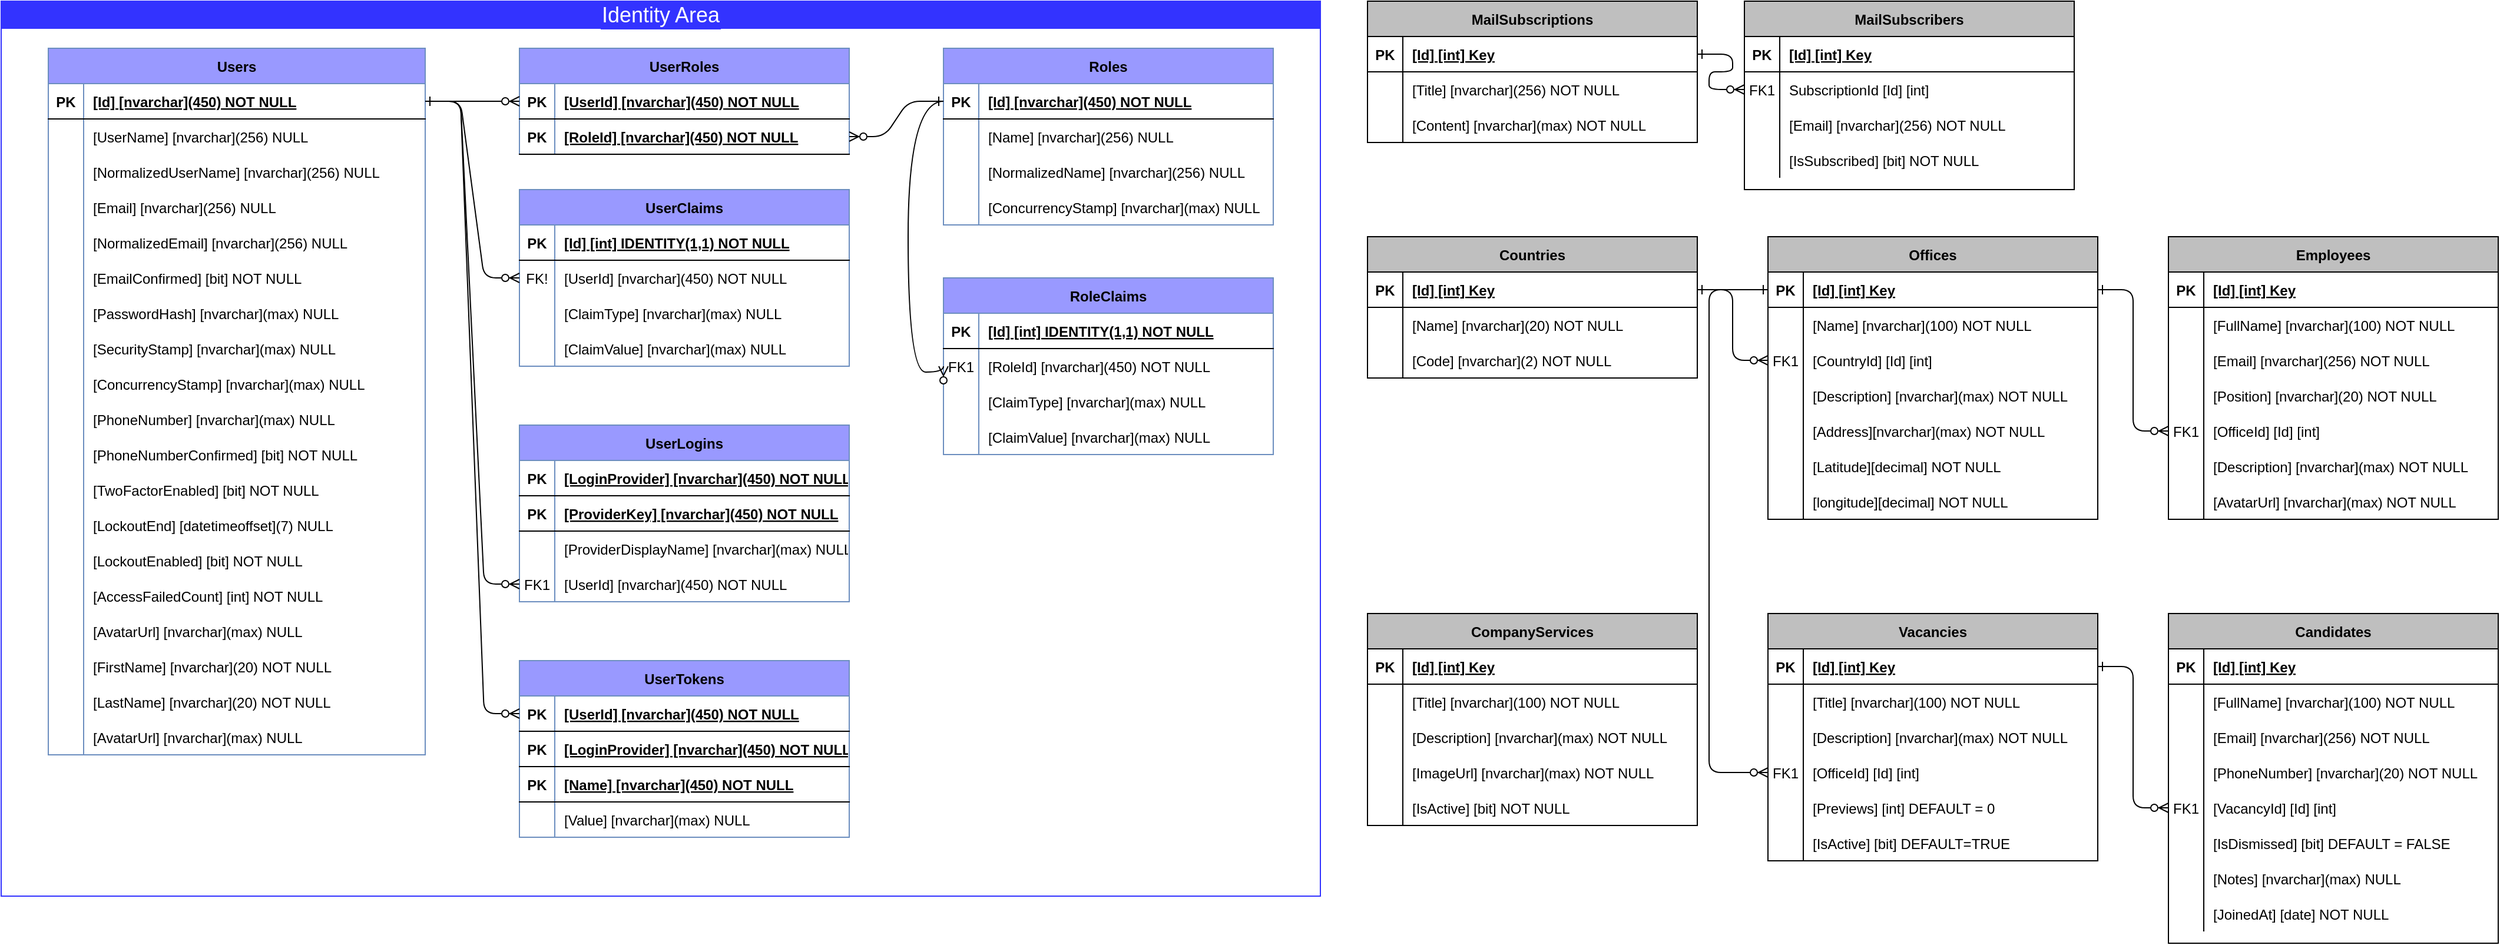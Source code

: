 <mxfile version="20.6.1" type="device" pages="2"><diagram id="R2lEEEUBdFMjLlhIrx00" name="Tables"><mxGraphModel dx="1273" dy="649" grid="1" gridSize="10" guides="1" tooltips="1" connect="1" arrows="1" fold="1" page="1" pageScale="1" pageWidth="1100" pageHeight="850" math="0" shadow="0" extFonts="Permanent Marker^https://fonts.googleapis.com/css?family=Permanent+Marker"><root><mxCell id="0"/><mxCell id="1" parent="0"/><mxCell id="atEBvPictgGpG3gTJOOY-139" value="MailSubscribers" style="shape=table;startSize=30;container=1;collapsible=1;childLayout=tableLayout;fixedRows=1;rowLines=0;fontStyle=1;align=center;resizeLast=1;fillColor=#BFBFBF;" parent="1" vertex="1"><mxGeometry x="1520" y="40" width="280" height="160" as="geometry"><mxRectangle x="1520" y="40" width="70" height="30" as="alternateBounds"/></mxGeometry></mxCell><mxCell id="atEBvPictgGpG3gTJOOY-140" value="" style="shape=tableRow;horizontal=0;startSize=0;swimlaneHead=0;swimlaneBody=0;fillColor=none;collapsible=0;dropTarget=0;points=[[0,0.5],[1,0.5]];portConstraint=eastwest;top=0;left=0;right=0;bottom=1;" parent="atEBvPictgGpG3gTJOOY-139" vertex="1"><mxGeometry y="30" width="280" height="30" as="geometry"/></mxCell><mxCell id="atEBvPictgGpG3gTJOOY-141" value="PK" style="shape=partialRectangle;connectable=0;fillColor=none;top=0;left=0;bottom=0;right=0;fontStyle=1;overflow=hidden;" parent="atEBvPictgGpG3gTJOOY-140" vertex="1"><mxGeometry width="30" height="30" as="geometry"><mxRectangle width="30" height="30" as="alternateBounds"/></mxGeometry></mxCell><mxCell id="atEBvPictgGpG3gTJOOY-142" value="[Id] [int] Key" style="shape=partialRectangle;connectable=0;fillColor=none;top=0;left=0;bottom=0;right=0;align=left;spacingLeft=6;fontStyle=5;overflow=hidden;" parent="atEBvPictgGpG3gTJOOY-140" vertex="1"><mxGeometry x="30" width="250" height="30" as="geometry"><mxRectangle width="250" height="30" as="alternateBounds"/></mxGeometry></mxCell><mxCell id="atEBvPictgGpG3gTJOOY-143" value="" style="shape=tableRow;horizontal=0;startSize=0;swimlaneHead=0;swimlaneBody=0;fillColor=none;collapsible=0;dropTarget=0;points=[[0,0.5],[1,0.5]];portConstraint=eastwest;top=0;left=0;right=0;bottom=0;" parent="atEBvPictgGpG3gTJOOY-139" vertex="1"><mxGeometry y="60" width="280" height="30" as="geometry"/></mxCell><mxCell id="atEBvPictgGpG3gTJOOY-144" value="FK1" style="shape=partialRectangle;connectable=0;fillColor=none;top=0;left=0;bottom=0;right=0;editable=1;overflow=hidden;" parent="atEBvPictgGpG3gTJOOY-143" vertex="1"><mxGeometry width="30" height="30" as="geometry"><mxRectangle width="30" height="30" as="alternateBounds"/></mxGeometry></mxCell><mxCell id="atEBvPictgGpG3gTJOOY-145" value="SubscriptionId [Id] [int]" style="shape=partialRectangle;connectable=0;fillColor=none;top=0;left=0;bottom=0;right=0;align=left;spacingLeft=6;overflow=hidden;" parent="atEBvPictgGpG3gTJOOY-143" vertex="1"><mxGeometry x="30" width="250" height="30" as="geometry"><mxRectangle width="250" height="30" as="alternateBounds"/></mxGeometry></mxCell><mxCell id="atEBvPictgGpG3gTJOOY-146" value="" style="shape=tableRow;horizontal=0;startSize=0;swimlaneHead=0;swimlaneBody=0;fillColor=none;collapsible=0;dropTarget=0;points=[[0,0.5],[1,0.5]];portConstraint=eastwest;top=0;left=0;right=0;bottom=0;" parent="atEBvPictgGpG3gTJOOY-139" vertex="1"><mxGeometry y="90" width="280" height="30" as="geometry"/></mxCell><mxCell id="atEBvPictgGpG3gTJOOY-147" value="" style="shape=partialRectangle;connectable=0;fillColor=none;top=0;left=0;bottom=0;right=0;editable=1;overflow=hidden;" parent="atEBvPictgGpG3gTJOOY-146" vertex="1"><mxGeometry width="30" height="30" as="geometry"><mxRectangle width="30" height="30" as="alternateBounds"/></mxGeometry></mxCell><mxCell id="atEBvPictgGpG3gTJOOY-148" value="[Email] [nvarchar](256) NOT NULL" style="shape=partialRectangle;connectable=0;fillColor=none;top=0;left=0;bottom=0;right=0;align=left;spacingLeft=6;overflow=hidden;" parent="atEBvPictgGpG3gTJOOY-146" vertex="1"><mxGeometry x="30" width="250" height="30" as="geometry"><mxRectangle width="250" height="30" as="alternateBounds"/></mxGeometry></mxCell><mxCell id="atEBvPictgGpG3gTJOOY-152" value="" style="shape=tableRow;horizontal=0;startSize=0;swimlaneHead=0;swimlaneBody=0;fillColor=none;collapsible=0;dropTarget=0;points=[[0,0.5],[1,0.5]];portConstraint=eastwest;top=0;left=0;right=0;bottom=0;" parent="atEBvPictgGpG3gTJOOY-139" vertex="1"><mxGeometry y="120" width="280" height="30" as="geometry"/></mxCell><mxCell id="atEBvPictgGpG3gTJOOY-153" value="" style="shape=partialRectangle;connectable=0;fillColor=none;top=0;left=0;bottom=0;right=0;editable=1;overflow=hidden;" parent="atEBvPictgGpG3gTJOOY-152" vertex="1"><mxGeometry width="30" height="30" as="geometry"><mxRectangle width="30" height="30" as="alternateBounds"/></mxGeometry></mxCell><mxCell id="atEBvPictgGpG3gTJOOY-154" value="[IsSubscribed] [bit] NOT NULL" style="shape=partialRectangle;connectable=0;fillColor=none;top=0;left=0;bottom=0;right=0;align=left;spacingLeft=6;overflow=hidden;" parent="atEBvPictgGpG3gTJOOY-152" vertex="1"><mxGeometry x="30" width="250" height="30" as="geometry"><mxRectangle width="250" height="30" as="alternateBounds"/></mxGeometry></mxCell><mxCell id="atEBvPictgGpG3gTJOOY-155" value="MailSubscriptions" style="shape=table;startSize=30;container=1;collapsible=1;childLayout=tableLayout;fixedRows=1;rowLines=0;fontStyle=1;align=center;resizeLast=1;fillColor=#BFBFBF;" parent="1" vertex="1"><mxGeometry x="1200" y="40" width="280" height="120" as="geometry"><mxRectangle x="1200" y="40" width="70" height="30" as="alternateBounds"/></mxGeometry></mxCell><mxCell id="atEBvPictgGpG3gTJOOY-156" value="" style="shape=tableRow;horizontal=0;startSize=0;swimlaneHead=0;swimlaneBody=0;fillColor=none;collapsible=0;dropTarget=0;points=[[0,0.5],[1,0.5]];portConstraint=eastwest;top=0;left=0;right=0;bottom=1;" parent="atEBvPictgGpG3gTJOOY-155" vertex="1"><mxGeometry y="30" width="280" height="30" as="geometry"/></mxCell><mxCell id="atEBvPictgGpG3gTJOOY-157" value="PK" style="shape=partialRectangle;connectable=0;fillColor=none;top=0;left=0;bottom=0;right=0;fontStyle=1;overflow=hidden;" parent="atEBvPictgGpG3gTJOOY-156" vertex="1"><mxGeometry width="30" height="30" as="geometry"><mxRectangle width="30" height="30" as="alternateBounds"/></mxGeometry></mxCell><mxCell id="atEBvPictgGpG3gTJOOY-158" value="[Id] [int] Key" style="shape=partialRectangle;connectable=0;fillColor=none;top=0;left=0;bottom=0;right=0;align=left;spacingLeft=6;fontStyle=5;overflow=hidden;" parent="atEBvPictgGpG3gTJOOY-156" vertex="1"><mxGeometry x="30" width="250" height="30" as="geometry"><mxRectangle width="250" height="30" as="alternateBounds"/></mxGeometry></mxCell><mxCell id="atEBvPictgGpG3gTJOOY-159" value="" style="shape=tableRow;horizontal=0;startSize=0;swimlaneHead=0;swimlaneBody=0;fillColor=none;collapsible=0;dropTarget=0;points=[[0,0.5],[1,0.5]];portConstraint=eastwest;top=0;left=0;right=0;bottom=0;" parent="atEBvPictgGpG3gTJOOY-155" vertex="1"><mxGeometry y="60" width="280" height="30" as="geometry"/></mxCell><mxCell id="atEBvPictgGpG3gTJOOY-160" value="" style="shape=partialRectangle;connectable=0;fillColor=none;top=0;left=0;bottom=0;right=0;editable=1;overflow=hidden;" parent="atEBvPictgGpG3gTJOOY-159" vertex="1"><mxGeometry width="30" height="30" as="geometry"><mxRectangle width="30" height="30" as="alternateBounds"/></mxGeometry></mxCell><mxCell id="atEBvPictgGpG3gTJOOY-161" value="[Title] [nvarchar](256) NOT NULL" style="shape=partialRectangle;connectable=0;fillColor=none;top=0;left=0;bottom=0;right=0;align=left;spacingLeft=6;overflow=hidden;" parent="atEBvPictgGpG3gTJOOY-159" vertex="1"><mxGeometry x="30" width="250" height="30" as="geometry"><mxRectangle width="250" height="30" as="alternateBounds"/></mxGeometry></mxCell><mxCell id="atEBvPictgGpG3gTJOOY-162" value="" style="shape=tableRow;horizontal=0;startSize=0;swimlaneHead=0;swimlaneBody=0;fillColor=none;collapsible=0;dropTarget=0;points=[[0,0.5],[1,0.5]];portConstraint=eastwest;top=0;left=0;right=0;bottom=0;" parent="atEBvPictgGpG3gTJOOY-155" vertex="1"><mxGeometry y="90" width="280" height="30" as="geometry"/></mxCell><mxCell id="atEBvPictgGpG3gTJOOY-163" value="" style="shape=partialRectangle;connectable=0;fillColor=none;top=0;left=0;bottom=0;right=0;editable=1;overflow=hidden;" parent="atEBvPictgGpG3gTJOOY-162" vertex="1"><mxGeometry width="30" height="30" as="geometry"><mxRectangle width="30" height="30" as="alternateBounds"/></mxGeometry></mxCell><mxCell id="atEBvPictgGpG3gTJOOY-164" value="[Content] [nvarchar](max) NOT NULL" style="shape=partialRectangle;connectable=0;fillColor=none;top=0;left=0;bottom=0;right=0;align=left;spacingLeft=6;overflow=hidden;" parent="atEBvPictgGpG3gTJOOY-162" vertex="1"><mxGeometry x="30" width="250" height="30" as="geometry"><mxRectangle width="250" height="30" as="alternateBounds"/></mxGeometry></mxCell><mxCell id="atEBvPictgGpG3gTJOOY-168" value="" style="edgeStyle=entityRelationEdgeStyle;endArrow=ERzeroToMany;startArrow=ERone;endFill=1;startFill=0;exitX=1;exitY=0.5;exitDx=0;exitDy=0;entryX=0;entryY=0.5;entryDx=0;entryDy=0;" parent="1" source="atEBvPictgGpG3gTJOOY-156" target="atEBvPictgGpG3gTJOOY-143" edge="1"><mxGeometry width="100" height="100" relative="1" as="geometry"><mxPoint x="1665" y="280" as="sourcePoint"/><mxPoint x="1585" y="500" as="targetPoint"/></mxGeometry></mxCell><mxCell id="atEBvPictgGpG3gTJOOY-169" value="Countries" style="shape=table;startSize=30;container=1;collapsible=1;childLayout=tableLayout;fixedRows=1;rowLines=0;fontStyle=1;align=center;resizeLast=1;fillColor=#BFBFBF;" parent="1" vertex="1"><mxGeometry x="1200" y="240" width="280" height="120" as="geometry"><mxRectangle x="1200" y="240" width="70" height="30" as="alternateBounds"/></mxGeometry></mxCell><mxCell id="atEBvPictgGpG3gTJOOY-170" value="" style="shape=tableRow;horizontal=0;startSize=0;swimlaneHead=0;swimlaneBody=0;fillColor=none;collapsible=0;dropTarget=0;points=[[0,0.5],[1,0.5]];portConstraint=eastwest;top=0;left=0;right=0;bottom=1;" parent="atEBvPictgGpG3gTJOOY-169" vertex="1"><mxGeometry y="30" width="280" height="30" as="geometry"/></mxCell><mxCell id="atEBvPictgGpG3gTJOOY-171" value="PK" style="shape=partialRectangle;connectable=0;fillColor=none;top=0;left=0;bottom=0;right=0;fontStyle=1;overflow=hidden;" parent="atEBvPictgGpG3gTJOOY-170" vertex="1"><mxGeometry width="30" height="30" as="geometry"><mxRectangle width="30" height="30" as="alternateBounds"/></mxGeometry></mxCell><mxCell id="atEBvPictgGpG3gTJOOY-172" value="[Id] [int] Key" style="shape=partialRectangle;connectable=0;fillColor=none;top=0;left=0;bottom=0;right=0;align=left;spacingLeft=6;fontStyle=5;overflow=hidden;" parent="atEBvPictgGpG3gTJOOY-170" vertex="1"><mxGeometry x="30" width="250" height="30" as="geometry"><mxRectangle width="250" height="30" as="alternateBounds"/></mxGeometry></mxCell><mxCell id="atEBvPictgGpG3gTJOOY-173" value="" style="shape=tableRow;horizontal=0;startSize=0;swimlaneHead=0;swimlaneBody=0;fillColor=none;collapsible=0;dropTarget=0;points=[[0,0.5],[1,0.5]];portConstraint=eastwest;top=0;left=0;right=0;bottom=0;" parent="atEBvPictgGpG3gTJOOY-169" vertex="1"><mxGeometry y="60" width="280" height="30" as="geometry"/></mxCell><mxCell id="atEBvPictgGpG3gTJOOY-174" value="" style="shape=partialRectangle;connectable=0;fillColor=none;top=0;left=0;bottom=0;right=0;editable=1;overflow=hidden;" parent="atEBvPictgGpG3gTJOOY-173" vertex="1"><mxGeometry width="30" height="30" as="geometry"><mxRectangle width="30" height="30" as="alternateBounds"/></mxGeometry></mxCell><mxCell id="atEBvPictgGpG3gTJOOY-175" value="[Name] [nvarchar](20) NOT NULL" style="shape=partialRectangle;connectable=0;fillColor=none;top=0;left=0;bottom=0;right=0;align=left;spacingLeft=6;overflow=hidden;" parent="atEBvPictgGpG3gTJOOY-173" vertex="1"><mxGeometry x="30" width="250" height="30" as="geometry"><mxRectangle width="250" height="30" as="alternateBounds"/></mxGeometry></mxCell><mxCell id="atEBvPictgGpG3gTJOOY-176" value="" style="shape=tableRow;horizontal=0;startSize=0;swimlaneHead=0;swimlaneBody=0;fillColor=none;collapsible=0;dropTarget=0;points=[[0,0.5],[1,0.5]];portConstraint=eastwest;top=0;left=0;right=0;bottom=0;" parent="atEBvPictgGpG3gTJOOY-169" vertex="1"><mxGeometry y="90" width="280" height="30" as="geometry"/></mxCell><mxCell id="atEBvPictgGpG3gTJOOY-177" value="" style="shape=partialRectangle;connectable=0;fillColor=none;top=0;left=0;bottom=0;right=0;editable=1;overflow=hidden;" parent="atEBvPictgGpG3gTJOOY-176" vertex="1"><mxGeometry width="30" height="30" as="geometry"><mxRectangle width="30" height="30" as="alternateBounds"/></mxGeometry></mxCell><mxCell id="atEBvPictgGpG3gTJOOY-178" value="[Code] [nvarchar](2) NOT NULL" style="shape=partialRectangle;connectable=0;fillColor=none;top=0;left=0;bottom=0;right=0;align=left;spacingLeft=6;overflow=hidden;" parent="atEBvPictgGpG3gTJOOY-176" vertex="1"><mxGeometry x="30" width="250" height="30" as="geometry"><mxRectangle width="250" height="30" as="alternateBounds"/></mxGeometry></mxCell><mxCell id="atEBvPictgGpG3gTJOOY-182" value="Vacancies" style="shape=table;startSize=30;container=1;collapsible=1;childLayout=tableLayout;fixedRows=1;rowLines=0;fontStyle=1;align=center;resizeLast=1;fillColor=#BFBFBF;" parent="1" vertex="1"><mxGeometry x="1540" y="560" width="280" height="210" as="geometry"><mxRectangle x="1520" y="240" width="70" height="30" as="alternateBounds"/></mxGeometry></mxCell><mxCell id="atEBvPictgGpG3gTJOOY-183" value="" style="shape=tableRow;horizontal=0;startSize=0;swimlaneHead=0;swimlaneBody=0;fillColor=none;collapsible=0;dropTarget=0;points=[[0,0.5],[1,0.5]];portConstraint=eastwest;top=0;left=0;right=0;bottom=1;" parent="atEBvPictgGpG3gTJOOY-182" vertex="1"><mxGeometry y="30" width="280" height="30" as="geometry"/></mxCell><mxCell id="atEBvPictgGpG3gTJOOY-184" value="PK" style="shape=partialRectangle;connectable=0;fillColor=none;top=0;left=0;bottom=0;right=0;fontStyle=1;overflow=hidden;" parent="atEBvPictgGpG3gTJOOY-183" vertex="1"><mxGeometry width="30" height="30" as="geometry"><mxRectangle width="30" height="30" as="alternateBounds"/></mxGeometry></mxCell><mxCell id="atEBvPictgGpG3gTJOOY-185" value="[Id] [int] Key" style="shape=partialRectangle;connectable=0;fillColor=none;top=0;left=0;bottom=0;right=0;align=left;spacingLeft=6;fontStyle=5;overflow=hidden;" parent="atEBvPictgGpG3gTJOOY-183" vertex="1"><mxGeometry x="30" width="250" height="30" as="geometry"><mxRectangle width="250" height="30" as="alternateBounds"/></mxGeometry></mxCell><mxCell id="atEBvPictgGpG3gTJOOY-186" value="" style="shape=tableRow;horizontal=0;startSize=0;swimlaneHead=0;swimlaneBody=0;fillColor=none;collapsible=0;dropTarget=0;points=[[0,0.5],[1,0.5]];portConstraint=eastwest;top=0;left=0;right=0;bottom=0;" parent="atEBvPictgGpG3gTJOOY-182" vertex="1"><mxGeometry y="60" width="280" height="30" as="geometry"/></mxCell><mxCell id="atEBvPictgGpG3gTJOOY-187" value="" style="shape=partialRectangle;connectable=0;fillColor=none;top=0;left=0;bottom=0;right=0;editable=1;overflow=hidden;" parent="atEBvPictgGpG3gTJOOY-186" vertex="1"><mxGeometry width="30" height="30" as="geometry"><mxRectangle width="30" height="30" as="alternateBounds"/></mxGeometry></mxCell><mxCell id="atEBvPictgGpG3gTJOOY-188" value="[Title] [nvarchar](100) NOT NULL" style="shape=partialRectangle;connectable=0;fillColor=none;top=0;left=0;bottom=0;right=0;align=left;spacingLeft=6;overflow=hidden;" parent="atEBvPictgGpG3gTJOOY-186" vertex="1"><mxGeometry x="30" width="250" height="30" as="geometry"><mxRectangle width="250" height="30" as="alternateBounds"/></mxGeometry></mxCell><mxCell id="atEBvPictgGpG3gTJOOY-189" value="" style="shape=tableRow;horizontal=0;startSize=0;swimlaneHead=0;swimlaneBody=0;fillColor=none;collapsible=0;dropTarget=0;points=[[0,0.5],[1,0.5]];portConstraint=eastwest;top=0;left=0;right=0;bottom=0;" parent="atEBvPictgGpG3gTJOOY-182" vertex="1"><mxGeometry y="90" width="280" height="30" as="geometry"/></mxCell><mxCell id="atEBvPictgGpG3gTJOOY-190" value="" style="shape=partialRectangle;connectable=0;fillColor=none;top=0;left=0;bottom=0;right=0;editable=1;overflow=hidden;" parent="atEBvPictgGpG3gTJOOY-189" vertex="1"><mxGeometry width="30" height="30" as="geometry"><mxRectangle width="30" height="30" as="alternateBounds"/></mxGeometry></mxCell><mxCell id="atEBvPictgGpG3gTJOOY-191" value="[Description] [nvarchar](max) NOT NULL" style="shape=partialRectangle;connectable=0;fillColor=none;top=0;left=0;bottom=0;right=0;align=left;spacingLeft=6;overflow=hidden;" parent="atEBvPictgGpG3gTJOOY-189" vertex="1"><mxGeometry x="30" width="250" height="30" as="geometry"><mxRectangle width="250" height="30" as="alternateBounds"/></mxGeometry></mxCell><mxCell id="atEBvPictgGpG3gTJOOY-192" value="" style="shape=tableRow;horizontal=0;startSize=0;swimlaneHead=0;swimlaneBody=0;fillColor=none;collapsible=0;dropTarget=0;points=[[0,0.5],[1,0.5]];portConstraint=eastwest;top=0;left=0;right=0;bottom=0;" parent="atEBvPictgGpG3gTJOOY-182" vertex="1"><mxGeometry y="120" width="280" height="30" as="geometry"/></mxCell><mxCell id="atEBvPictgGpG3gTJOOY-193" value="FK1" style="shape=partialRectangle;connectable=0;fillColor=none;top=0;left=0;bottom=0;right=0;editable=1;overflow=hidden;" parent="atEBvPictgGpG3gTJOOY-192" vertex="1"><mxGeometry width="30" height="30" as="geometry"><mxRectangle width="30" height="30" as="alternateBounds"/></mxGeometry></mxCell><mxCell id="atEBvPictgGpG3gTJOOY-194" value="[OfficeId] [Id] [int] " style="shape=partialRectangle;connectable=0;fillColor=none;top=0;left=0;bottom=0;right=0;align=left;spacingLeft=6;overflow=hidden;" parent="atEBvPictgGpG3gTJOOY-192" vertex="1"><mxGeometry x="30" width="250" height="30" as="geometry"><mxRectangle width="250" height="30" as="alternateBounds"/></mxGeometry></mxCell><mxCell id="atEBvPictgGpG3gTJOOY-195" value="" style="shape=tableRow;horizontal=0;startSize=0;swimlaneHead=0;swimlaneBody=0;fillColor=none;collapsible=0;dropTarget=0;points=[[0,0.5],[1,0.5]];portConstraint=eastwest;top=0;left=0;right=0;bottom=0;" parent="atEBvPictgGpG3gTJOOY-182" vertex="1"><mxGeometry y="150" width="280" height="30" as="geometry"/></mxCell><mxCell id="atEBvPictgGpG3gTJOOY-196" value="" style="shape=partialRectangle;connectable=0;fillColor=none;top=0;left=0;bottom=0;right=0;editable=1;overflow=hidden;" parent="atEBvPictgGpG3gTJOOY-195" vertex="1"><mxGeometry width="30" height="30" as="geometry"><mxRectangle width="30" height="30" as="alternateBounds"/></mxGeometry></mxCell><mxCell id="atEBvPictgGpG3gTJOOY-197" value="[Previews] [int] DEFAULT = 0" style="shape=partialRectangle;connectable=0;fillColor=none;top=0;left=0;bottom=0;right=0;align=left;spacingLeft=6;overflow=hidden;" parent="atEBvPictgGpG3gTJOOY-195" vertex="1"><mxGeometry x="30" width="250" height="30" as="geometry"><mxRectangle width="250" height="30" as="alternateBounds"/></mxGeometry></mxCell><mxCell id="atEBvPictgGpG3gTJOOY-198" value="" style="shape=tableRow;horizontal=0;startSize=0;swimlaneHead=0;swimlaneBody=0;fillColor=none;collapsible=0;dropTarget=0;points=[[0,0.5],[1,0.5]];portConstraint=eastwest;top=0;left=0;right=0;bottom=0;" parent="atEBvPictgGpG3gTJOOY-182" vertex="1"><mxGeometry y="180" width="280" height="30" as="geometry"/></mxCell><mxCell id="atEBvPictgGpG3gTJOOY-199" value="" style="shape=partialRectangle;connectable=0;fillColor=none;top=0;left=0;bottom=0;right=0;editable=1;overflow=hidden;" parent="atEBvPictgGpG3gTJOOY-198" vertex="1"><mxGeometry width="30" height="30" as="geometry"><mxRectangle width="30" height="30" as="alternateBounds"/></mxGeometry></mxCell><mxCell id="atEBvPictgGpG3gTJOOY-200" value="[IsActive] [bit] DEFAULT=TRUE" style="shape=partialRectangle;connectable=0;fillColor=none;top=0;left=0;bottom=0;right=0;align=left;spacingLeft=6;overflow=hidden;" parent="atEBvPictgGpG3gTJOOY-198" vertex="1"><mxGeometry x="30" width="250" height="30" as="geometry"><mxRectangle width="250" height="30" as="alternateBounds"/></mxGeometry></mxCell><mxCell id="atEBvPictgGpG3gTJOOY-202" value="" style="edgeStyle=elbowEdgeStyle;endArrow=ERzeroToMany;startArrow=ERone;endFill=1;startFill=0;exitX=0;exitY=0.5;exitDx=0;exitDy=0;entryX=0;entryY=0.5;entryDx=0;entryDy=0;" parent="1" source="atEBvPictgGpG3gTJOOY-886" target="atEBvPictgGpG3gTJOOY-192" edge="1"><mxGeometry width="100" height="100" relative="1" as="geometry"><mxPoint x="1555" y="700" as="sourcePoint"/><mxPoint x="1635" y="730" as="targetPoint"/><Array as="points"><mxPoint x="1490" y="470"/></Array></mxGeometry></mxCell><mxCell id="atEBvPictgGpG3gTJOOY-203" value="Candidates" style="shape=table;startSize=30;container=1;collapsible=1;childLayout=tableLayout;fixedRows=1;rowLines=0;fontStyle=1;align=center;resizeLast=1;fillColor=#BFBFBF;" parent="1" vertex="1"><mxGeometry x="1880" y="560" width="280" height="280" as="geometry"><mxRectangle x="1840" y="240" width="70" height="30" as="alternateBounds"/></mxGeometry></mxCell><mxCell id="atEBvPictgGpG3gTJOOY-204" value="" style="shape=tableRow;horizontal=0;startSize=0;swimlaneHead=0;swimlaneBody=0;fillColor=none;collapsible=0;dropTarget=0;points=[[0,0.5],[1,0.5]];portConstraint=eastwest;top=0;left=0;right=0;bottom=1;" parent="atEBvPictgGpG3gTJOOY-203" vertex="1"><mxGeometry y="30" width="280" height="30" as="geometry"/></mxCell><mxCell id="atEBvPictgGpG3gTJOOY-205" value="PK" style="shape=partialRectangle;connectable=0;fillColor=none;top=0;left=0;bottom=0;right=0;fontStyle=1;overflow=hidden;" parent="atEBvPictgGpG3gTJOOY-204" vertex="1"><mxGeometry width="30" height="30" as="geometry"><mxRectangle width="30" height="30" as="alternateBounds"/></mxGeometry></mxCell><mxCell id="atEBvPictgGpG3gTJOOY-206" value="[Id] [int] Key" style="shape=partialRectangle;connectable=0;fillColor=none;top=0;left=0;bottom=0;right=0;align=left;spacingLeft=6;fontStyle=5;overflow=hidden;" parent="atEBvPictgGpG3gTJOOY-204" vertex="1"><mxGeometry x="30" width="250" height="30" as="geometry"><mxRectangle width="250" height="30" as="alternateBounds"/></mxGeometry></mxCell><mxCell id="atEBvPictgGpG3gTJOOY-207" value="" style="shape=tableRow;horizontal=0;startSize=0;swimlaneHead=0;swimlaneBody=0;fillColor=none;collapsible=0;dropTarget=0;points=[[0,0.5],[1,0.5]];portConstraint=eastwest;top=0;left=0;right=0;bottom=0;" parent="atEBvPictgGpG3gTJOOY-203" vertex="1"><mxGeometry y="60" width="280" height="30" as="geometry"/></mxCell><mxCell id="atEBvPictgGpG3gTJOOY-208" value="" style="shape=partialRectangle;connectable=0;fillColor=none;top=0;left=0;bottom=0;right=0;editable=1;overflow=hidden;" parent="atEBvPictgGpG3gTJOOY-207" vertex="1"><mxGeometry width="30" height="30" as="geometry"><mxRectangle width="30" height="30" as="alternateBounds"/></mxGeometry></mxCell><mxCell id="atEBvPictgGpG3gTJOOY-209" value="[FullName] [nvarchar](100) NOT NULL" style="shape=partialRectangle;connectable=0;fillColor=none;top=0;left=0;bottom=0;right=0;align=left;spacingLeft=6;overflow=hidden;" parent="atEBvPictgGpG3gTJOOY-207" vertex="1"><mxGeometry x="30" width="250" height="30" as="geometry"><mxRectangle width="250" height="30" as="alternateBounds"/></mxGeometry></mxCell><mxCell id="atEBvPictgGpG3gTJOOY-210" value="" style="shape=tableRow;horizontal=0;startSize=0;swimlaneHead=0;swimlaneBody=0;fillColor=none;collapsible=0;dropTarget=0;points=[[0,0.5],[1,0.5]];portConstraint=eastwest;top=0;left=0;right=0;bottom=0;" parent="atEBvPictgGpG3gTJOOY-203" vertex="1"><mxGeometry y="90" width="280" height="30" as="geometry"/></mxCell><mxCell id="atEBvPictgGpG3gTJOOY-211" value="" style="shape=partialRectangle;connectable=0;fillColor=none;top=0;left=0;bottom=0;right=0;editable=1;overflow=hidden;" parent="atEBvPictgGpG3gTJOOY-210" vertex="1"><mxGeometry width="30" height="30" as="geometry"><mxRectangle width="30" height="30" as="alternateBounds"/></mxGeometry></mxCell><mxCell id="atEBvPictgGpG3gTJOOY-212" value="[Email] [nvarchar](256) NOT NULL" style="shape=partialRectangle;connectable=0;fillColor=none;top=0;left=0;bottom=0;right=0;align=left;spacingLeft=6;overflow=hidden;" parent="atEBvPictgGpG3gTJOOY-210" vertex="1"><mxGeometry x="30" width="250" height="30" as="geometry"><mxRectangle width="250" height="30" as="alternateBounds"/></mxGeometry></mxCell><mxCell id="atEBvPictgGpG3gTJOOY-213" value="" style="shape=tableRow;horizontal=0;startSize=0;swimlaneHead=0;swimlaneBody=0;fillColor=none;collapsible=0;dropTarget=0;points=[[0,0.5],[1,0.5]];portConstraint=eastwest;top=0;left=0;right=0;bottom=0;" parent="atEBvPictgGpG3gTJOOY-203" vertex="1"><mxGeometry y="120" width="280" height="30" as="geometry"/></mxCell><mxCell id="atEBvPictgGpG3gTJOOY-214" value="" style="shape=partialRectangle;connectable=0;fillColor=none;top=0;left=0;bottom=0;right=0;editable=1;overflow=hidden;" parent="atEBvPictgGpG3gTJOOY-213" vertex="1"><mxGeometry width="30" height="30" as="geometry"><mxRectangle width="30" height="30" as="alternateBounds"/></mxGeometry></mxCell><mxCell id="atEBvPictgGpG3gTJOOY-215" value="[PhoneNumber] [nvarchar](20) NOT NULL" style="shape=partialRectangle;connectable=0;fillColor=none;top=0;left=0;bottom=0;right=0;align=left;spacingLeft=6;overflow=hidden;" parent="atEBvPictgGpG3gTJOOY-213" vertex="1"><mxGeometry x="30" width="250" height="30" as="geometry"><mxRectangle width="250" height="30" as="alternateBounds"/></mxGeometry></mxCell><mxCell id="atEBvPictgGpG3gTJOOY-216" value="" style="shape=tableRow;horizontal=0;startSize=0;swimlaneHead=0;swimlaneBody=0;fillColor=none;collapsible=0;dropTarget=0;points=[[0,0.5],[1,0.5]];portConstraint=eastwest;top=0;left=0;right=0;bottom=0;" parent="atEBvPictgGpG3gTJOOY-203" vertex="1"><mxGeometry y="150" width="280" height="30" as="geometry"/></mxCell><mxCell id="atEBvPictgGpG3gTJOOY-217" value="FK1" style="shape=partialRectangle;connectable=0;fillColor=none;top=0;left=0;bottom=0;right=0;editable=1;overflow=hidden;" parent="atEBvPictgGpG3gTJOOY-216" vertex="1"><mxGeometry width="30" height="30" as="geometry"><mxRectangle width="30" height="30" as="alternateBounds"/></mxGeometry></mxCell><mxCell id="atEBvPictgGpG3gTJOOY-218" value="[VacancyId] [Id] [int]" style="shape=partialRectangle;connectable=0;fillColor=none;top=0;left=0;bottom=0;right=0;align=left;spacingLeft=6;overflow=hidden;" parent="atEBvPictgGpG3gTJOOY-216" vertex="1"><mxGeometry x="30" width="250" height="30" as="geometry"><mxRectangle width="250" height="30" as="alternateBounds"/></mxGeometry></mxCell><mxCell id="atEBvPictgGpG3gTJOOY-219" value="" style="shape=tableRow;horizontal=0;startSize=0;swimlaneHead=0;swimlaneBody=0;fillColor=none;collapsible=0;dropTarget=0;points=[[0,0.5],[1,0.5]];portConstraint=eastwest;top=0;left=0;right=0;bottom=0;" parent="atEBvPictgGpG3gTJOOY-203" vertex="1"><mxGeometry y="180" width="280" height="30" as="geometry"/></mxCell><mxCell id="atEBvPictgGpG3gTJOOY-220" value="" style="shape=partialRectangle;connectable=0;fillColor=none;top=0;left=0;bottom=0;right=0;editable=1;overflow=hidden;" parent="atEBvPictgGpG3gTJOOY-219" vertex="1"><mxGeometry width="30" height="30" as="geometry"><mxRectangle width="30" height="30" as="alternateBounds"/></mxGeometry></mxCell><mxCell id="atEBvPictgGpG3gTJOOY-221" value="[IsDismissed] [bit] DEFAULT = FALSE" style="shape=partialRectangle;connectable=0;fillColor=none;top=0;left=0;bottom=0;right=0;align=left;spacingLeft=6;overflow=hidden;" parent="atEBvPictgGpG3gTJOOY-219" vertex="1"><mxGeometry x="30" width="250" height="30" as="geometry"><mxRectangle width="250" height="30" as="alternateBounds"/></mxGeometry></mxCell><mxCell id="atEBvPictgGpG3gTJOOY-937" value="" style="shape=tableRow;horizontal=0;startSize=0;swimlaneHead=0;swimlaneBody=0;fillColor=none;collapsible=0;dropTarget=0;points=[[0,0.5],[1,0.5]];portConstraint=eastwest;top=0;left=0;right=0;bottom=0;" parent="atEBvPictgGpG3gTJOOY-203" vertex="1"><mxGeometry y="210" width="280" height="30" as="geometry"/></mxCell><mxCell id="atEBvPictgGpG3gTJOOY-938" value="" style="shape=partialRectangle;connectable=0;fillColor=none;top=0;left=0;bottom=0;right=0;editable=1;overflow=hidden;" parent="atEBvPictgGpG3gTJOOY-937" vertex="1"><mxGeometry width="30" height="30" as="geometry"><mxRectangle width="30" height="30" as="alternateBounds"/></mxGeometry></mxCell><mxCell id="atEBvPictgGpG3gTJOOY-939" value="[Notes] [nvarchar](max) NULL" style="shape=partialRectangle;connectable=0;fillColor=none;top=0;left=0;bottom=0;right=0;align=left;spacingLeft=6;overflow=hidden;" parent="atEBvPictgGpG3gTJOOY-937" vertex="1"><mxGeometry x="30" width="250" height="30" as="geometry"><mxRectangle width="250" height="30" as="alternateBounds"/></mxGeometry></mxCell><mxCell id="atEBvPictgGpG3gTJOOY-940" value="" style="shape=tableRow;horizontal=0;startSize=0;swimlaneHead=0;swimlaneBody=0;fillColor=none;collapsible=0;dropTarget=0;points=[[0,0.5],[1,0.5]];portConstraint=eastwest;top=0;left=0;right=0;bottom=0;" parent="atEBvPictgGpG3gTJOOY-203" vertex="1"><mxGeometry y="240" width="280" height="30" as="geometry"/></mxCell><mxCell id="atEBvPictgGpG3gTJOOY-941" value="" style="shape=partialRectangle;connectable=0;fillColor=none;top=0;left=0;bottom=0;right=0;editable=1;overflow=hidden;" parent="atEBvPictgGpG3gTJOOY-940" vertex="1"><mxGeometry width="30" height="30" as="geometry"><mxRectangle width="30" height="30" as="alternateBounds"/></mxGeometry></mxCell><mxCell id="atEBvPictgGpG3gTJOOY-942" value="[JoinedAt] [date] NOT NULL" style="shape=partialRectangle;connectable=0;fillColor=none;top=0;left=0;bottom=0;right=0;align=left;spacingLeft=6;overflow=hidden;" parent="atEBvPictgGpG3gTJOOY-940" vertex="1"><mxGeometry x="30" width="250" height="30" as="geometry"><mxRectangle width="250" height="30" as="alternateBounds"/></mxGeometry></mxCell><mxCell id="atEBvPictgGpG3gTJOOY-222" value="" style="edgeStyle=entityRelationEdgeStyle;endArrow=ERzeroToMany;startArrow=ERone;endFill=1;startFill=0;exitX=1;exitY=0.5;exitDx=0;exitDy=0;entryX=0;entryY=0.5;entryDx=0;entryDy=0;" parent="1" source="atEBvPictgGpG3gTJOOY-183" target="atEBvPictgGpG3gTJOOY-216" edge="1"><mxGeometry width="100" height="100" relative="1" as="geometry"><mxPoint x="1965" y="750" as="sourcePoint"/><mxPoint x="2045" y="840" as="targetPoint"/></mxGeometry></mxCell><mxCell id="atEBvPictgGpG3gTJOOY-490" value="Identity Area" style="swimlane;whiteSpace=wrap;html=1;fontSize=18;fillColor=#3333FF;fontColor=#FFFFFF;strokeColor=#3333FF;fontStyle=0;labelBackgroundColor=#3333FF;labelBorderColor=#3333FF;rounded=0;autosize=1;" parent="1" vertex="1"><mxGeometry x="40" y="40" width="1120" height="760" as="geometry"><mxRectangle x="40" y="40" width="140" height="30" as="alternateBounds"/></mxGeometry></mxCell><mxCell id="atEBvPictgGpG3gTJOOY-491" value="Users" style="shape=table;startSize=30;container=1;collapsible=1;childLayout=tableLayout;fixedRows=1;rowLines=0;fontStyle=1;align=center;resizeLast=1;fillColor=#9999FF;strokeColor=#6c8ebf;" parent="atEBvPictgGpG3gTJOOY-490" vertex="1"><mxGeometry x="40" y="40" width="320" height="600" as="geometry"><mxRectangle x="40" y="440" width="70" height="30" as="alternateBounds"/></mxGeometry></mxCell><mxCell id="atEBvPictgGpG3gTJOOY-492" value="" style="shape=tableRow;horizontal=0;startSize=0;swimlaneHead=0;swimlaneBody=0;fillColor=none;collapsible=0;dropTarget=0;points=[[0,0.5],[1,0.5]];portConstraint=eastwest;top=0;left=0;right=0;bottom=1;" parent="atEBvPictgGpG3gTJOOY-491" vertex="1"><mxGeometry y="30" width="320" height="30" as="geometry"/></mxCell><mxCell id="atEBvPictgGpG3gTJOOY-493" value="PK" style="shape=partialRectangle;connectable=0;fillColor=none;top=0;left=0;bottom=0;right=0;fontStyle=1;overflow=hidden;" parent="atEBvPictgGpG3gTJOOY-492" vertex="1"><mxGeometry width="30" height="30" as="geometry"><mxRectangle width="30" height="30" as="alternateBounds"/></mxGeometry></mxCell><mxCell id="atEBvPictgGpG3gTJOOY-494" value="[Id] [nvarchar](450) NOT NULL" style="shape=partialRectangle;connectable=0;fillColor=none;top=0;left=0;bottom=0;right=0;align=left;spacingLeft=6;fontStyle=5;overflow=hidden;" parent="atEBvPictgGpG3gTJOOY-492" vertex="1"><mxGeometry x="30" width="290" height="30" as="geometry"><mxRectangle width="290" height="30" as="alternateBounds"/></mxGeometry></mxCell><mxCell id="atEBvPictgGpG3gTJOOY-495" value="" style="shape=tableRow;horizontal=0;startSize=0;swimlaneHead=0;swimlaneBody=0;fillColor=none;collapsible=0;dropTarget=0;points=[[0,0.5],[1,0.5]];portConstraint=eastwest;top=0;left=0;right=0;bottom=0;" parent="atEBvPictgGpG3gTJOOY-491" vertex="1"><mxGeometry y="60" width="320" height="30" as="geometry"/></mxCell><mxCell id="atEBvPictgGpG3gTJOOY-496" value="" style="shape=partialRectangle;connectable=0;fillColor=none;top=0;left=0;bottom=0;right=0;editable=1;overflow=hidden;" parent="atEBvPictgGpG3gTJOOY-495" vertex="1"><mxGeometry width="30" height="30" as="geometry"><mxRectangle width="30" height="30" as="alternateBounds"/></mxGeometry></mxCell><mxCell id="atEBvPictgGpG3gTJOOY-497" value="[UserName] [nvarchar](256) NULL" style="shape=partialRectangle;connectable=0;fillColor=none;top=0;left=0;bottom=0;right=0;align=left;spacingLeft=6;overflow=hidden;" parent="atEBvPictgGpG3gTJOOY-495" vertex="1"><mxGeometry x="30" width="290" height="30" as="geometry"><mxRectangle width="290" height="30" as="alternateBounds"/></mxGeometry></mxCell><mxCell id="atEBvPictgGpG3gTJOOY-498" value="" style="shape=tableRow;horizontal=0;startSize=0;swimlaneHead=0;swimlaneBody=0;fillColor=none;collapsible=0;dropTarget=0;points=[[0,0.5],[1,0.5]];portConstraint=eastwest;top=0;left=0;right=0;bottom=0;" parent="atEBvPictgGpG3gTJOOY-491" vertex="1"><mxGeometry y="90" width="320" height="30" as="geometry"/></mxCell><mxCell id="atEBvPictgGpG3gTJOOY-499" value="" style="shape=partialRectangle;connectable=0;fillColor=none;top=0;left=0;bottom=0;right=0;editable=1;overflow=hidden;" parent="atEBvPictgGpG3gTJOOY-498" vertex="1"><mxGeometry width="30" height="30" as="geometry"><mxRectangle width="30" height="30" as="alternateBounds"/></mxGeometry></mxCell><mxCell id="atEBvPictgGpG3gTJOOY-500" value="[NormalizedUserName] [nvarchar](256) NULL" style="shape=partialRectangle;connectable=0;fillColor=none;top=0;left=0;bottom=0;right=0;align=left;spacingLeft=6;overflow=hidden;" parent="atEBvPictgGpG3gTJOOY-498" vertex="1"><mxGeometry x="30" width="290" height="30" as="geometry"><mxRectangle width="290" height="30" as="alternateBounds"/></mxGeometry></mxCell><mxCell id="atEBvPictgGpG3gTJOOY-501" value="" style="shape=tableRow;horizontal=0;startSize=0;swimlaneHead=0;swimlaneBody=0;fillColor=none;collapsible=0;dropTarget=0;points=[[0,0.5],[1,0.5]];portConstraint=eastwest;top=0;left=0;right=0;bottom=0;" parent="atEBvPictgGpG3gTJOOY-491" vertex="1"><mxGeometry y="120" width="320" height="30" as="geometry"/></mxCell><mxCell id="atEBvPictgGpG3gTJOOY-502" value="" style="shape=partialRectangle;connectable=0;fillColor=none;top=0;left=0;bottom=0;right=0;editable=1;overflow=hidden;" parent="atEBvPictgGpG3gTJOOY-501" vertex="1"><mxGeometry width="30" height="30" as="geometry"><mxRectangle width="30" height="30" as="alternateBounds"/></mxGeometry></mxCell><mxCell id="atEBvPictgGpG3gTJOOY-503" value="[Email] [nvarchar](256) NULL" style="shape=partialRectangle;connectable=0;fillColor=none;top=0;left=0;bottom=0;right=0;align=left;spacingLeft=6;overflow=hidden;" parent="atEBvPictgGpG3gTJOOY-501" vertex="1"><mxGeometry x="30" width="290" height="30" as="geometry"><mxRectangle width="290" height="30" as="alternateBounds"/></mxGeometry></mxCell><mxCell id="atEBvPictgGpG3gTJOOY-504" value="" style="shape=tableRow;horizontal=0;startSize=0;swimlaneHead=0;swimlaneBody=0;fillColor=none;collapsible=0;dropTarget=0;points=[[0,0.5],[1,0.5]];portConstraint=eastwest;top=0;left=0;right=0;bottom=0;" parent="atEBvPictgGpG3gTJOOY-491" vertex="1"><mxGeometry y="150" width="320" height="30" as="geometry"/></mxCell><mxCell id="atEBvPictgGpG3gTJOOY-505" value="" style="shape=partialRectangle;connectable=0;fillColor=none;top=0;left=0;bottom=0;right=0;editable=1;overflow=hidden;" parent="atEBvPictgGpG3gTJOOY-504" vertex="1"><mxGeometry width="30" height="30" as="geometry"><mxRectangle width="30" height="30" as="alternateBounds"/></mxGeometry></mxCell><mxCell id="atEBvPictgGpG3gTJOOY-506" value="[NormalizedEmail] [nvarchar](256) NULL" style="shape=partialRectangle;connectable=0;fillColor=none;top=0;left=0;bottom=0;right=0;align=left;spacingLeft=6;overflow=hidden;" parent="atEBvPictgGpG3gTJOOY-504" vertex="1"><mxGeometry x="30" width="290" height="30" as="geometry"><mxRectangle width="290" height="30" as="alternateBounds"/></mxGeometry></mxCell><mxCell id="atEBvPictgGpG3gTJOOY-507" value="" style="shape=tableRow;horizontal=0;startSize=0;swimlaneHead=0;swimlaneBody=0;fillColor=none;collapsible=0;dropTarget=0;points=[[0,0.5],[1,0.5]];portConstraint=eastwest;top=0;left=0;right=0;bottom=0;" parent="atEBvPictgGpG3gTJOOY-491" vertex="1"><mxGeometry y="180" width="320" height="30" as="geometry"/></mxCell><mxCell id="atEBvPictgGpG3gTJOOY-508" value="" style="shape=partialRectangle;connectable=0;fillColor=none;top=0;left=0;bottom=0;right=0;editable=1;overflow=hidden;" parent="atEBvPictgGpG3gTJOOY-507" vertex="1"><mxGeometry width="30" height="30" as="geometry"><mxRectangle width="30" height="30" as="alternateBounds"/></mxGeometry></mxCell><mxCell id="atEBvPictgGpG3gTJOOY-509" value="[EmailConfirmed] [bit] NOT NULL" style="shape=partialRectangle;connectable=0;fillColor=none;top=0;left=0;bottom=0;right=0;align=left;spacingLeft=6;overflow=hidden;" parent="atEBvPictgGpG3gTJOOY-507" vertex="1"><mxGeometry x="30" width="290" height="30" as="geometry"><mxRectangle width="290" height="30" as="alternateBounds"/></mxGeometry></mxCell><mxCell id="atEBvPictgGpG3gTJOOY-510" value="" style="shape=tableRow;horizontal=0;startSize=0;swimlaneHead=0;swimlaneBody=0;fillColor=none;collapsible=0;dropTarget=0;points=[[0,0.5],[1,0.5]];portConstraint=eastwest;top=0;left=0;right=0;bottom=0;" parent="atEBvPictgGpG3gTJOOY-491" vertex="1"><mxGeometry y="210" width="320" height="30" as="geometry"/></mxCell><mxCell id="atEBvPictgGpG3gTJOOY-511" value="" style="shape=partialRectangle;connectable=0;fillColor=none;top=0;left=0;bottom=0;right=0;editable=1;overflow=hidden;" parent="atEBvPictgGpG3gTJOOY-510" vertex="1"><mxGeometry width="30" height="30" as="geometry"><mxRectangle width="30" height="30" as="alternateBounds"/></mxGeometry></mxCell><mxCell id="atEBvPictgGpG3gTJOOY-512" value="[PasswordHash] [nvarchar](max) NULL" style="shape=partialRectangle;connectable=0;fillColor=none;top=0;left=0;bottom=0;right=0;align=left;spacingLeft=6;overflow=hidden;" parent="atEBvPictgGpG3gTJOOY-510" vertex="1"><mxGeometry x="30" width="290" height="30" as="geometry"><mxRectangle width="290" height="30" as="alternateBounds"/></mxGeometry></mxCell><mxCell id="atEBvPictgGpG3gTJOOY-513" value="" style="shape=tableRow;horizontal=0;startSize=0;swimlaneHead=0;swimlaneBody=0;fillColor=none;collapsible=0;dropTarget=0;points=[[0,0.5],[1,0.5]];portConstraint=eastwest;top=0;left=0;right=0;bottom=0;" parent="atEBvPictgGpG3gTJOOY-491" vertex="1"><mxGeometry y="240" width="320" height="30" as="geometry"/></mxCell><mxCell id="atEBvPictgGpG3gTJOOY-514" value="" style="shape=partialRectangle;connectable=0;fillColor=none;top=0;left=0;bottom=0;right=0;editable=1;overflow=hidden;" parent="atEBvPictgGpG3gTJOOY-513" vertex="1"><mxGeometry width="30" height="30" as="geometry"><mxRectangle width="30" height="30" as="alternateBounds"/></mxGeometry></mxCell><mxCell id="atEBvPictgGpG3gTJOOY-515" value="[SecurityStamp] [nvarchar](max) NULL" style="shape=partialRectangle;connectable=0;fillColor=none;top=0;left=0;bottom=0;right=0;align=left;spacingLeft=6;overflow=hidden;" parent="atEBvPictgGpG3gTJOOY-513" vertex="1"><mxGeometry x="30" width="290" height="30" as="geometry"><mxRectangle width="290" height="30" as="alternateBounds"/></mxGeometry></mxCell><mxCell id="atEBvPictgGpG3gTJOOY-516" value="" style="shape=tableRow;horizontal=0;startSize=0;swimlaneHead=0;swimlaneBody=0;fillColor=none;collapsible=0;dropTarget=0;points=[[0,0.5],[1,0.5]];portConstraint=eastwest;top=0;left=0;right=0;bottom=0;" parent="atEBvPictgGpG3gTJOOY-491" vertex="1"><mxGeometry y="270" width="320" height="30" as="geometry"/></mxCell><mxCell id="atEBvPictgGpG3gTJOOY-517" value="" style="shape=partialRectangle;connectable=0;fillColor=none;top=0;left=0;bottom=0;right=0;editable=1;overflow=hidden;" parent="atEBvPictgGpG3gTJOOY-516" vertex="1"><mxGeometry width="30" height="30" as="geometry"><mxRectangle width="30" height="30" as="alternateBounds"/></mxGeometry></mxCell><mxCell id="atEBvPictgGpG3gTJOOY-518" value="[ConcurrencyStamp] [nvarchar](max) NULL" style="shape=partialRectangle;connectable=0;fillColor=none;top=0;left=0;bottom=0;right=0;align=left;spacingLeft=6;overflow=hidden;" parent="atEBvPictgGpG3gTJOOY-516" vertex="1"><mxGeometry x="30" width="290" height="30" as="geometry"><mxRectangle width="290" height="30" as="alternateBounds"/></mxGeometry></mxCell><mxCell id="atEBvPictgGpG3gTJOOY-519" value="" style="shape=tableRow;horizontal=0;startSize=0;swimlaneHead=0;swimlaneBody=0;fillColor=none;collapsible=0;dropTarget=0;points=[[0,0.5],[1,0.5]];portConstraint=eastwest;top=0;left=0;right=0;bottom=0;" parent="atEBvPictgGpG3gTJOOY-491" vertex="1"><mxGeometry y="300" width="320" height="30" as="geometry"/></mxCell><mxCell id="atEBvPictgGpG3gTJOOY-520" value="" style="shape=partialRectangle;connectable=0;fillColor=none;top=0;left=0;bottom=0;right=0;editable=1;overflow=hidden;" parent="atEBvPictgGpG3gTJOOY-519" vertex="1"><mxGeometry width="30" height="30" as="geometry"><mxRectangle width="30" height="30" as="alternateBounds"/></mxGeometry></mxCell><mxCell id="atEBvPictgGpG3gTJOOY-521" value="[PhoneNumber] [nvarchar](max) NULL" style="shape=partialRectangle;connectable=0;fillColor=none;top=0;left=0;bottom=0;right=0;align=left;spacingLeft=6;overflow=hidden;" parent="atEBvPictgGpG3gTJOOY-519" vertex="1"><mxGeometry x="30" width="290" height="30" as="geometry"><mxRectangle width="290" height="30" as="alternateBounds"/></mxGeometry></mxCell><mxCell id="atEBvPictgGpG3gTJOOY-522" value="" style="shape=tableRow;horizontal=0;startSize=0;swimlaneHead=0;swimlaneBody=0;fillColor=none;collapsible=0;dropTarget=0;points=[[0,0.5],[1,0.5]];portConstraint=eastwest;top=0;left=0;right=0;bottom=0;" parent="atEBvPictgGpG3gTJOOY-491" vertex="1"><mxGeometry y="330" width="320" height="30" as="geometry"/></mxCell><mxCell id="atEBvPictgGpG3gTJOOY-523" value="" style="shape=partialRectangle;connectable=0;fillColor=none;top=0;left=0;bottom=0;right=0;editable=1;overflow=hidden;" parent="atEBvPictgGpG3gTJOOY-522" vertex="1"><mxGeometry width="30" height="30" as="geometry"><mxRectangle width="30" height="30" as="alternateBounds"/></mxGeometry></mxCell><mxCell id="atEBvPictgGpG3gTJOOY-524" value="[PhoneNumberConfirmed] [bit] NOT NULL" style="shape=partialRectangle;connectable=0;fillColor=none;top=0;left=0;bottom=0;right=0;align=left;spacingLeft=6;overflow=hidden;" parent="atEBvPictgGpG3gTJOOY-522" vertex="1"><mxGeometry x="30" width="290" height="30" as="geometry"><mxRectangle width="290" height="30" as="alternateBounds"/></mxGeometry></mxCell><mxCell id="atEBvPictgGpG3gTJOOY-525" value="" style="shape=tableRow;horizontal=0;startSize=0;swimlaneHead=0;swimlaneBody=0;fillColor=none;collapsible=0;dropTarget=0;points=[[0,0.5],[1,0.5]];portConstraint=eastwest;top=0;left=0;right=0;bottom=0;" parent="atEBvPictgGpG3gTJOOY-491" vertex="1"><mxGeometry y="360" width="320" height="30" as="geometry"/></mxCell><mxCell id="atEBvPictgGpG3gTJOOY-526" value="" style="shape=partialRectangle;connectable=0;fillColor=none;top=0;left=0;bottom=0;right=0;editable=1;overflow=hidden;" parent="atEBvPictgGpG3gTJOOY-525" vertex="1"><mxGeometry width="30" height="30" as="geometry"><mxRectangle width="30" height="30" as="alternateBounds"/></mxGeometry></mxCell><mxCell id="atEBvPictgGpG3gTJOOY-527" value="[TwoFactorEnabled] [bit] NOT NULL" style="shape=partialRectangle;connectable=0;fillColor=none;top=0;left=0;bottom=0;right=0;align=left;spacingLeft=6;overflow=hidden;" parent="atEBvPictgGpG3gTJOOY-525" vertex="1"><mxGeometry x="30" width="290" height="30" as="geometry"><mxRectangle width="290" height="30" as="alternateBounds"/></mxGeometry></mxCell><mxCell id="atEBvPictgGpG3gTJOOY-528" value="" style="shape=tableRow;horizontal=0;startSize=0;swimlaneHead=0;swimlaneBody=0;fillColor=none;collapsible=0;dropTarget=0;points=[[0,0.5],[1,0.5]];portConstraint=eastwest;top=0;left=0;right=0;bottom=0;" parent="atEBvPictgGpG3gTJOOY-491" vertex="1"><mxGeometry y="390" width="320" height="30" as="geometry"/></mxCell><mxCell id="atEBvPictgGpG3gTJOOY-529" value="" style="shape=partialRectangle;connectable=0;fillColor=none;top=0;left=0;bottom=0;right=0;editable=1;overflow=hidden;" parent="atEBvPictgGpG3gTJOOY-528" vertex="1"><mxGeometry width="30" height="30" as="geometry"><mxRectangle width="30" height="30" as="alternateBounds"/></mxGeometry></mxCell><mxCell id="atEBvPictgGpG3gTJOOY-530" value="[LockoutEnd] [datetimeoffset](7) NULL" style="shape=partialRectangle;connectable=0;fillColor=none;top=0;left=0;bottom=0;right=0;align=left;spacingLeft=6;overflow=hidden;" parent="atEBvPictgGpG3gTJOOY-528" vertex="1"><mxGeometry x="30" width="290" height="30" as="geometry"><mxRectangle width="290" height="30" as="alternateBounds"/></mxGeometry></mxCell><mxCell id="atEBvPictgGpG3gTJOOY-531" value="" style="shape=tableRow;horizontal=0;startSize=0;swimlaneHead=0;swimlaneBody=0;fillColor=none;collapsible=0;dropTarget=0;points=[[0,0.5],[1,0.5]];portConstraint=eastwest;top=0;left=0;right=0;bottom=0;" parent="atEBvPictgGpG3gTJOOY-491" vertex="1"><mxGeometry y="420" width="320" height="30" as="geometry"/></mxCell><mxCell id="atEBvPictgGpG3gTJOOY-532" value="" style="shape=partialRectangle;connectable=0;fillColor=none;top=0;left=0;bottom=0;right=0;editable=1;overflow=hidden;" parent="atEBvPictgGpG3gTJOOY-531" vertex="1"><mxGeometry width="30" height="30" as="geometry"><mxRectangle width="30" height="30" as="alternateBounds"/></mxGeometry></mxCell><mxCell id="atEBvPictgGpG3gTJOOY-533" value="[LockoutEnabled] [bit] NOT NULL" style="shape=partialRectangle;connectable=0;fillColor=none;top=0;left=0;bottom=0;right=0;align=left;spacingLeft=6;overflow=hidden;" parent="atEBvPictgGpG3gTJOOY-531" vertex="1"><mxGeometry x="30" width="290" height="30" as="geometry"><mxRectangle width="290" height="30" as="alternateBounds"/></mxGeometry></mxCell><mxCell id="atEBvPictgGpG3gTJOOY-534" value="" style="shape=tableRow;horizontal=0;startSize=0;swimlaneHead=0;swimlaneBody=0;fillColor=none;collapsible=0;dropTarget=0;points=[[0,0.5],[1,0.5]];portConstraint=eastwest;top=0;left=0;right=0;bottom=0;" parent="atEBvPictgGpG3gTJOOY-491" vertex="1"><mxGeometry y="450" width="320" height="30" as="geometry"/></mxCell><mxCell id="atEBvPictgGpG3gTJOOY-535" value="" style="shape=partialRectangle;connectable=0;fillColor=none;top=0;left=0;bottom=0;right=0;editable=1;overflow=hidden;" parent="atEBvPictgGpG3gTJOOY-534" vertex="1"><mxGeometry width="30" height="30" as="geometry"><mxRectangle width="30" height="30" as="alternateBounds"/></mxGeometry></mxCell><mxCell id="atEBvPictgGpG3gTJOOY-536" value="[AccessFailedCount] [int] NOT NULL" style="shape=partialRectangle;connectable=0;fillColor=none;top=0;left=0;bottom=0;right=0;align=left;spacingLeft=6;overflow=hidden;" parent="atEBvPictgGpG3gTJOOY-534" vertex="1"><mxGeometry x="30" width="290" height="30" as="geometry"><mxRectangle width="290" height="30" as="alternateBounds"/></mxGeometry></mxCell><mxCell id="atEBvPictgGpG3gTJOOY-537" value="" style="shape=tableRow;horizontal=0;startSize=0;swimlaneHead=0;swimlaneBody=0;fillColor=none;collapsible=0;dropTarget=0;points=[[0,0.5],[1,0.5]];portConstraint=eastwest;top=0;left=0;right=0;bottom=0;" parent="atEBvPictgGpG3gTJOOY-491" vertex="1"><mxGeometry y="480" width="320" height="30" as="geometry"/></mxCell><mxCell id="atEBvPictgGpG3gTJOOY-538" value="" style="shape=partialRectangle;connectable=0;fillColor=none;top=0;left=0;bottom=0;right=0;editable=1;overflow=hidden;" parent="atEBvPictgGpG3gTJOOY-537" vertex="1"><mxGeometry width="30" height="30" as="geometry"><mxRectangle width="30" height="30" as="alternateBounds"/></mxGeometry></mxCell><mxCell id="atEBvPictgGpG3gTJOOY-539" value="[AvatarUrl] [nvarchar](max) NULL" style="shape=partialRectangle;connectable=0;fillColor=none;top=0;left=0;bottom=0;right=0;align=left;spacingLeft=6;overflow=hidden;" parent="atEBvPictgGpG3gTJOOY-537" vertex="1"><mxGeometry x="30" width="290" height="30" as="geometry"><mxRectangle width="290" height="30" as="alternateBounds"/></mxGeometry></mxCell><mxCell id="atEBvPictgGpG3gTJOOY-540" value="" style="shape=tableRow;horizontal=0;startSize=0;swimlaneHead=0;swimlaneBody=0;fillColor=none;collapsible=0;dropTarget=0;points=[[0,0.5],[1,0.5]];portConstraint=eastwest;top=0;left=0;right=0;bottom=0;" parent="atEBvPictgGpG3gTJOOY-491" vertex="1"><mxGeometry y="510" width="320" height="30" as="geometry"/></mxCell><mxCell id="atEBvPictgGpG3gTJOOY-541" value="" style="shape=partialRectangle;connectable=0;fillColor=none;top=0;left=0;bottom=0;right=0;editable=1;overflow=hidden;" parent="atEBvPictgGpG3gTJOOY-540" vertex="1"><mxGeometry width="30" height="30" as="geometry"><mxRectangle width="30" height="30" as="alternateBounds"/></mxGeometry></mxCell><mxCell id="atEBvPictgGpG3gTJOOY-542" value="[FirstName] [nvarchar](20) NOT NULL" style="shape=partialRectangle;connectable=0;fillColor=none;top=0;left=0;bottom=0;right=0;align=left;spacingLeft=6;overflow=hidden;" parent="atEBvPictgGpG3gTJOOY-540" vertex="1"><mxGeometry x="30" width="290" height="30" as="geometry"><mxRectangle width="290" height="30" as="alternateBounds"/></mxGeometry></mxCell><mxCell id="atEBvPictgGpG3gTJOOY-543" value="" style="shape=tableRow;horizontal=0;startSize=0;swimlaneHead=0;swimlaneBody=0;fillColor=none;collapsible=0;dropTarget=0;points=[[0,0.5],[1,0.5]];portConstraint=eastwest;top=0;left=0;right=0;bottom=0;" parent="atEBvPictgGpG3gTJOOY-491" vertex="1"><mxGeometry y="540" width="320" height="30" as="geometry"/></mxCell><mxCell id="atEBvPictgGpG3gTJOOY-544" value="" style="shape=partialRectangle;connectable=0;fillColor=none;top=0;left=0;bottom=0;right=0;editable=1;overflow=hidden;" parent="atEBvPictgGpG3gTJOOY-543" vertex="1"><mxGeometry width="30" height="30" as="geometry"><mxRectangle width="30" height="30" as="alternateBounds"/></mxGeometry></mxCell><mxCell id="atEBvPictgGpG3gTJOOY-545" value="[LastName] [nvarchar](20) NOT NULL" style="shape=partialRectangle;connectable=0;fillColor=none;top=0;left=0;bottom=0;right=0;align=left;spacingLeft=6;overflow=hidden;" parent="atEBvPictgGpG3gTJOOY-543" vertex="1"><mxGeometry x="30" width="290" height="30" as="geometry"><mxRectangle width="290" height="30" as="alternateBounds"/></mxGeometry></mxCell><mxCell id="atEBvPictgGpG3gTJOOY-546" value="" style="shape=tableRow;horizontal=0;startSize=0;swimlaneHead=0;swimlaneBody=0;fillColor=none;collapsible=0;dropTarget=0;points=[[0,0.5],[1,0.5]];portConstraint=eastwest;top=0;left=0;right=0;bottom=0;" parent="atEBvPictgGpG3gTJOOY-491" vertex="1"><mxGeometry y="570" width="320" height="30" as="geometry"/></mxCell><mxCell id="atEBvPictgGpG3gTJOOY-547" value="" style="shape=partialRectangle;connectable=0;fillColor=none;top=0;left=0;bottom=0;right=0;editable=1;overflow=hidden;" parent="atEBvPictgGpG3gTJOOY-546" vertex="1"><mxGeometry width="30" height="30" as="geometry"><mxRectangle width="30" height="30" as="alternateBounds"/></mxGeometry></mxCell><mxCell id="atEBvPictgGpG3gTJOOY-548" value="[AvatarUrl] [nvarchar](max) NULL" style="shape=partialRectangle;connectable=0;fillColor=none;top=0;left=0;bottom=0;right=0;align=left;spacingLeft=6;overflow=hidden;" parent="atEBvPictgGpG3gTJOOY-546" vertex="1"><mxGeometry x="30" width="290" height="30" as="geometry"><mxRectangle width="290" height="30" as="alternateBounds"/></mxGeometry></mxCell><mxCell id="atEBvPictgGpG3gTJOOY-549" value="Roles" style="shape=table;startSize=30;container=1;collapsible=1;childLayout=tableLayout;fixedRows=1;rowLines=0;fontStyle=1;align=center;resizeLast=1;fillColor=#9999FF;strokeColor=#6c8ebf;" parent="atEBvPictgGpG3gTJOOY-490" vertex="1"><mxGeometry x="800" y="40" width="280" height="150" as="geometry"><mxRectangle x="40" y="440" width="70" height="30" as="alternateBounds"/></mxGeometry></mxCell><mxCell id="atEBvPictgGpG3gTJOOY-550" value="" style="shape=tableRow;horizontal=0;startSize=0;swimlaneHead=0;swimlaneBody=0;fillColor=none;collapsible=0;dropTarget=0;points=[[0,0.5],[1,0.5]];portConstraint=eastwest;top=0;left=0;right=0;bottom=1;" parent="atEBvPictgGpG3gTJOOY-549" vertex="1"><mxGeometry y="30" width="280" height="30" as="geometry"/></mxCell><mxCell id="atEBvPictgGpG3gTJOOY-551" value="PK" style="shape=partialRectangle;connectable=0;fillColor=none;top=0;left=0;bottom=0;right=0;fontStyle=1;overflow=hidden;" parent="atEBvPictgGpG3gTJOOY-550" vertex="1"><mxGeometry width="30" height="30" as="geometry"><mxRectangle width="30" height="30" as="alternateBounds"/></mxGeometry></mxCell><mxCell id="atEBvPictgGpG3gTJOOY-552" value="[Id] [nvarchar](450) NOT NULL" style="shape=partialRectangle;connectable=0;fillColor=none;top=0;left=0;bottom=0;right=0;align=left;spacingLeft=6;fontStyle=5;overflow=hidden;" parent="atEBvPictgGpG3gTJOOY-550" vertex="1"><mxGeometry x="30" width="250" height="30" as="geometry"><mxRectangle width="250" height="30" as="alternateBounds"/></mxGeometry></mxCell><mxCell id="atEBvPictgGpG3gTJOOY-553" value="" style="shape=tableRow;horizontal=0;startSize=0;swimlaneHead=0;swimlaneBody=0;fillColor=none;collapsible=0;dropTarget=0;points=[[0,0.5],[1,0.5]];portConstraint=eastwest;top=0;left=0;right=0;bottom=0;" parent="atEBvPictgGpG3gTJOOY-549" vertex="1"><mxGeometry y="60" width="280" height="30" as="geometry"/></mxCell><mxCell id="atEBvPictgGpG3gTJOOY-554" value="" style="shape=partialRectangle;connectable=0;fillColor=none;top=0;left=0;bottom=0;right=0;editable=1;overflow=hidden;" parent="atEBvPictgGpG3gTJOOY-553" vertex="1"><mxGeometry width="30" height="30" as="geometry"><mxRectangle width="30" height="30" as="alternateBounds"/></mxGeometry></mxCell><mxCell id="atEBvPictgGpG3gTJOOY-555" value="[Name] [nvarchar](256) NULL" style="shape=partialRectangle;connectable=0;fillColor=none;top=0;left=0;bottom=0;right=0;align=left;spacingLeft=6;overflow=hidden;" parent="atEBvPictgGpG3gTJOOY-553" vertex="1"><mxGeometry x="30" width="250" height="30" as="geometry"><mxRectangle width="250" height="30" as="alternateBounds"/></mxGeometry></mxCell><mxCell id="atEBvPictgGpG3gTJOOY-556" value="" style="shape=tableRow;horizontal=0;startSize=0;swimlaneHead=0;swimlaneBody=0;fillColor=none;collapsible=0;dropTarget=0;points=[[0,0.5],[1,0.5]];portConstraint=eastwest;top=0;left=0;right=0;bottom=0;" parent="atEBvPictgGpG3gTJOOY-549" vertex="1"><mxGeometry y="90" width="280" height="30" as="geometry"/></mxCell><mxCell id="atEBvPictgGpG3gTJOOY-557" value="" style="shape=partialRectangle;connectable=0;fillColor=none;top=0;left=0;bottom=0;right=0;editable=1;overflow=hidden;" parent="atEBvPictgGpG3gTJOOY-556" vertex="1"><mxGeometry width="30" height="30" as="geometry"><mxRectangle width="30" height="30" as="alternateBounds"/></mxGeometry></mxCell><mxCell id="atEBvPictgGpG3gTJOOY-558" value="[NormalizedName] [nvarchar](256) NULL" style="shape=partialRectangle;connectable=0;fillColor=none;top=0;left=0;bottom=0;right=0;align=left;spacingLeft=6;overflow=hidden;" parent="atEBvPictgGpG3gTJOOY-556" vertex="1"><mxGeometry x="30" width="250" height="30" as="geometry"><mxRectangle width="250" height="30" as="alternateBounds"/></mxGeometry></mxCell><mxCell id="atEBvPictgGpG3gTJOOY-559" value="" style="shape=tableRow;horizontal=0;startSize=0;swimlaneHead=0;swimlaneBody=0;fillColor=none;collapsible=0;dropTarget=0;points=[[0,0.5],[1,0.5]];portConstraint=eastwest;top=0;left=0;right=0;bottom=0;" parent="atEBvPictgGpG3gTJOOY-549" vertex="1"><mxGeometry y="120" width="280" height="30" as="geometry"/></mxCell><mxCell id="atEBvPictgGpG3gTJOOY-560" value="" style="shape=partialRectangle;connectable=0;fillColor=none;top=0;left=0;bottom=0;right=0;editable=1;overflow=hidden;" parent="atEBvPictgGpG3gTJOOY-559" vertex="1"><mxGeometry width="30" height="30" as="geometry"><mxRectangle width="30" height="30" as="alternateBounds"/></mxGeometry></mxCell><mxCell id="atEBvPictgGpG3gTJOOY-561" value="[ConcurrencyStamp] [nvarchar](max) NULL" style="shape=partialRectangle;connectable=0;fillColor=none;top=0;left=0;bottom=0;right=0;align=left;spacingLeft=6;overflow=hidden;" parent="atEBvPictgGpG3gTJOOY-559" vertex="1"><mxGeometry x="30" width="250" height="30" as="geometry"><mxRectangle width="250" height="30" as="alternateBounds"/></mxGeometry></mxCell><mxCell id="atEBvPictgGpG3gTJOOY-607" value="UserRoles" style="shape=table;startSize=30;container=1;collapsible=1;childLayout=tableLayout;fixedRows=1;rowLines=0;fontStyle=1;align=center;resizeLast=1;fillColor=#9999FF;strokeColor=#6c8ebf;" parent="atEBvPictgGpG3gTJOOY-490" vertex="1"><mxGeometry x="440" y="40" width="280" height="90" as="geometry"><mxRectangle x="40" y="440" width="70" height="30" as="alternateBounds"/></mxGeometry></mxCell><mxCell id="atEBvPictgGpG3gTJOOY-608" value="" style="shape=tableRow;horizontal=0;startSize=0;swimlaneHead=0;swimlaneBody=0;fillColor=none;collapsible=0;dropTarget=0;points=[[0,0.5],[1,0.5]];portConstraint=eastwest;top=0;left=0;right=0;bottom=1;" parent="atEBvPictgGpG3gTJOOY-607" vertex="1"><mxGeometry y="30" width="280" height="30" as="geometry"/></mxCell><mxCell id="atEBvPictgGpG3gTJOOY-609" value="PK" style="shape=partialRectangle;connectable=0;fillColor=none;top=0;left=0;bottom=0;right=0;fontStyle=1;overflow=hidden;" parent="atEBvPictgGpG3gTJOOY-608" vertex="1"><mxGeometry width="30" height="30" as="geometry"><mxRectangle width="30" height="30" as="alternateBounds"/></mxGeometry></mxCell><mxCell id="atEBvPictgGpG3gTJOOY-610" value="[UserId] [nvarchar](450) NOT NULL" style="shape=partialRectangle;connectable=0;fillColor=none;top=0;left=0;bottom=0;right=0;align=left;spacingLeft=6;fontStyle=5;overflow=hidden;" parent="atEBvPictgGpG3gTJOOY-608" vertex="1"><mxGeometry x="30" width="250" height="30" as="geometry"><mxRectangle width="250" height="30" as="alternateBounds"/></mxGeometry></mxCell><mxCell id="atEBvPictgGpG3gTJOOY-620" value="" style="shape=tableRow;horizontal=0;startSize=0;swimlaneHead=0;swimlaneBody=0;fillColor=none;collapsible=0;dropTarget=0;points=[[0,0.5],[1,0.5]];portConstraint=eastwest;top=0;left=0;right=0;bottom=1;" parent="atEBvPictgGpG3gTJOOY-607" vertex="1"><mxGeometry y="60" width="280" height="30" as="geometry"/></mxCell><mxCell id="atEBvPictgGpG3gTJOOY-621" value="PK" style="shape=partialRectangle;connectable=0;fillColor=none;top=0;left=0;bottom=0;right=0;fontStyle=1;overflow=hidden;" parent="atEBvPictgGpG3gTJOOY-620" vertex="1"><mxGeometry width="30" height="30" as="geometry"><mxRectangle width="30" height="30" as="alternateBounds"/></mxGeometry></mxCell><mxCell id="atEBvPictgGpG3gTJOOY-622" value="[RoleId] [nvarchar](450) NOT NULL" style="shape=partialRectangle;connectable=0;fillColor=none;top=0;left=0;bottom=0;right=0;align=left;spacingLeft=6;fontStyle=5;overflow=hidden;" parent="atEBvPictgGpG3gTJOOY-620" vertex="1"><mxGeometry x="30" width="250" height="30" as="geometry"><mxRectangle width="250" height="30" as="alternateBounds"/></mxGeometry></mxCell><mxCell id="atEBvPictgGpG3gTJOOY-623" value="" style="edgeStyle=entityRelationEdgeStyle;endArrow=ERzeroToMany;startArrow=ERone;endFill=1;startFill=0;exitX=1;exitY=0.5;exitDx=0;exitDy=0;" parent="atEBvPictgGpG3gTJOOY-490" source="atEBvPictgGpG3gTJOOY-492" target="atEBvPictgGpG3gTJOOY-608" edge="1"><mxGeometry width="100" height="100" relative="1" as="geometry"><mxPoint x="920" y="240" as="sourcePoint"/><mxPoint x="1000" y="270" as="targetPoint"/></mxGeometry></mxCell><mxCell id="atEBvPictgGpG3gTJOOY-624" value="" style="edgeStyle=entityRelationEdgeStyle;endArrow=ERzeroToMany;startArrow=ERone;endFill=1;startFill=0;exitX=0;exitY=0.5;exitDx=0;exitDy=0;entryX=1;entryY=0.5;entryDx=0;entryDy=0;" parent="atEBvPictgGpG3gTJOOY-490" source="atEBvPictgGpG3gTJOOY-550" target="atEBvPictgGpG3gTJOOY-620" edge="1"><mxGeometry width="100" height="100" relative="1" as="geometry"><mxPoint x="750" y="220" as="sourcePoint"/><mxPoint x="830" y="220" as="targetPoint"/></mxGeometry></mxCell><mxCell id="atEBvPictgGpG3gTJOOY-706" value="UserClaims" style="shape=table;startSize=30;container=1;collapsible=1;childLayout=tableLayout;fixedRows=1;rowLines=0;fontStyle=1;align=center;resizeLast=1;fillColor=#9999FF;strokeColor=#6c8ebf;" parent="atEBvPictgGpG3gTJOOY-490" vertex="1"><mxGeometry x="440" y="160" width="280" height="150" as="geometry"><mxRectangle x="40" y="440" width="70" height="30" as="alternateBounds"/></mxGeometry></mxCell><mxCell id="atEBvPictgGpG3gTJOOY-707" value="" style="shape=tableRow;horizontal=0;startSize=0;swimlaneHead=0;swimlaneBody=0;fillColor=none;collapsible=0;dropTarget=0;points=[[0,0.5],[1,0.5]];portConstraint=eastwest;top=0;left=0;right=0;bottom=1;" parent="atEBvPictgGpG3gTJOOY-706" vertex="1"><mxGeometry y="30" width="280" height="30" as="geometry"/></mxCell><mxCell id="atEBvPictgGpG3gTJOOY-708" value="PK" style="shape=partialRectangle;connectable=0;fillColor=none;top=0;left=0;bottom=0;right=0;fontStyle=1;overflow=hidden;" parent="atEBvPictgGpG3gTJOOY-707" vertex="1"><mxGeometry width="30" height="30" as="geometry"><mxRectangle width="30" height="30" as="alternateBounds"/></mxGeometry></mxCell><mxCell id="atEBvPictgGpG3gTJOOY-709" value="[Id] [int] IDENTITY(1,1) NOT NULL" style="shape=partialRectangle;connectable=0;fillColor=none;top=0;left=0;bottom=0;right=0;align=left;spacingLeft=6;fontStyle=5;overflow=hidden;" parent="atEBvPictgGpG3gTJOOY-707" vertex="1"><mxGeometry x="30" width="250" height="30" as="geometry"><mxRectangle width="250" height="30" as="alternateBounds"/></mxGeometry></mxCell><mxCell id="atEBvPictgGpG3gTJOOY-710" value="" style="shape=tableRow;horizontal=0;startSize=0;swimlaneHead=0;swimlaneBody=0;fillColor=none;collapsible=0;dropTarget=0;points=[[0,0.5],[1,0.5]];portConstraint=eastwest;top=0;left=0;right=0;bottom=0;" parent="atEBvPictgGpG3gTJOOY-706" vertex="1"><mxGeometry y="60" width="280" height="30" as="geometry"/></mxCell><mxCell id="atEBvPictgGpG3gTJOOY-711" value="FK!" style="shape=partialRectangle;connectable=0;fillColor=none;top=0;left=0;bottom=0;right=0;editable=1;overflow=hidden;" parent="atEBvPictgGpG3gTJOOY-710" vertex="1"><mxGeometry width="30" height="30" as="geometry"><mxRectangle width="30" height="30" as="alternateBounds"/></mxGeometry></mxCell><mxCell id="atEBvPictgGpG3gTJOOY-712" value="[UserId] [nvarchar](450) NOT NULL" style="shape=partialRectangle;connectable=0;fillColor=none;top=0;left=0;bottom=0;right=0;align=left;spacingLeft=6;overflow=hidden;" parent="atEBvPictgGpG3gTJOOY-710" vertex="1"><mxGeometry x="30" width="250" height="30" as="geometry"><mxRectangle width="250" height="30" as="alternateBounds"/></mxGeometry></mxCell><mxCell id="atEBvPictgGpG3gTJOOY-713" value="" style="shape=tableRow;horizontal=0;startSize=0;swimlaneHead=0;swimlaneBody=0;fillColor=none;collapsible=0;dropTarget=0;points=[[0,0.5],[1,0.5]];portConstraint=eastwest;top=0;left=0;right=0;bottom=0;" parent="atEBvPictgGpG3gTJOOY-706" vertex="1"><mxGeometry y="90" width="280" height="30" as="geometry"/></mxCell><mxCell id="atEBvPictgGpG3gTJOOY-714" value="" style="shape=partialRectangle;connectable=0;fillColor=none;top=0;left=0;bottom=0;right=0;editable=1;overflow=hidden;" parent="atEBvPictgGpG3gTJOOY-713" vertex="1"><mxGeometry width="30" height="30" as="geometry"><mxRectangle width="30" height="30" as="alternateBounds"/></mxGeometry></mxCell><mxCell id="atEBvPictgGpG3gTJOOY-715" value="[ClaimType] [nvarchar](max) NULL" style="shape=partialRectangle;connectable=0;fillColor=none;top=0;left=0;bottom=0;right=0;align=left;spacingLeft=6;overflow=hidden;" parent="atEBvPictgGpG3gTJOOY-713" vertex="1"><mxGeometry x="30" width="250" height="30" as="geometry"><mxRectangle width="250" height="30" as="alternateBounds"/></mxGeometry></mxCell><mxCell id="atEBvPictgGpG3gTJOOY-716" value="" style="shape=tableRow;horizontal=0;startSize=0;swimlaneHead=0;swimlaneBody=0;fillColor=none;collapsible=0;dropTarget=0;points=[[0,0.5],[1,0.5]];portConstraint=eastwest;top=0;left=0;right=0;bottom=0;" parent="atEBvPictgGpG3gTJOOY-706" vertex="1"><mxGeometry y="120" width="280" height="30" as="geometry"/></mxCell><mxCell id="atEBvPictgGpG3gTJOOY-717" value="" style="shape=partialRectangle;connectable=0;fillColor=none;top=0;left=0;bottom=0;right=0;editable=1;overflow=hidden;" parent="atEBvPictgGpG3gTJOOY-716" vertex="1"><mxGeometry width="30" height="30" as="geometry"><mxRectangle width="30" height="30" as="alternateBounds"/></mxGeometry></mxCell><mxCell id="atEBvPictgGpG3gTJOOY-718" value="[ClaimValue] [nvarchar](max) NULL" style="shape=partialRectangle;connectable=0;fillColor=none;top=0;left=0;bottom=0;right=0;align=left;spacingLeft=6;overflow=hidden;" parent="atEBvPictgGpG3gTJOOY-716" vertex="1"><mxGeometry x="30" width="250" height="30" as="geometry"><mxRectangle width="250" height="30" as="alternateBounds"/></mxGeometry></mxCell><mxCell id="atEBvPictgGpG3gTJOOY-719" value="" style="edgeStyle=entityRelationEdgeStyle;endArrow=ERzeroToMany;startArrow=ERone;endFill=1;startFill=0;exitX=1;exitY=0.5;exitDx=0;exitDy=0;entryX=0;entryY=0.5;entryDx=0;entryDy=0;" parent="atEBvPictgGpG3gTJOOY-490" source="atEBvPictgGpG3gTJOOY-492" target="atEBvPictgGpG3gTJOOY-710" edge="1"><mxGeometry width="100" height="100" relative="1" as="geometry"><mxPoint x="430" y="210" as="sourcePoint"/><mxPoint x="510" y="210" as="targetPoint"/></mxGeometry></mxCell><mxCell id="atEBvPictgGpG3gTJOOY-720" value="UserLogins" style="shape=table;startSize=30;container=1;collapsible=1;childLayout=tableLayout;fixedRows=1;rowLines=0;fontStyle=1;align=center;resizeLast=1;fillColor=#9999FF;strokeColor=#6c8ebf;" parent="atEBvPictgGpG3gTJOOY-490" vertex="1"><mxGeometry x="440" y="360" width="280" height="150" as="geometry"><mxRectangle x="40" y="440" width="70" height="30" as="alternateBounds"/></mxGeometry></mxCell><mxCell id="atEBvPictgGpG3gTJOOY-721" value="" style="shape=tableRow;horizontal=0;startSize=0;swimlaneHead=0;swimlaneBody=0;fillColor=none;collapsible=0;dropTarget=0;points=[[0,0.5],[1,0.5]];portConstraint=eastwest;top=0;left=0;right=0;bottom=1;" parent="atEBvPictgGpG3gTJOOY-720" vertex="1"><mxGeometry y="30" width="280" height="30" as="geometry"/></mxCell><mxCell id="atEBvPictgGpG3gTJOOY-722" value="PK" style="shape=partialRectangle;connectable=0;fillColor=none;top=0;left=0;bottom=0;right=0;fontStyle=1;overflow=hidden;" parent="atEBvPictgGpG3gTJOOY-721" vertex="1"><mxGeometry width="30" height="30" as="geometry"><mxRectangle width="30" height="30" as="alternateBounds"/></mxGeometry></mxCell><mxCell id="atEBvPictgGpG3gTJOOY-723" value="[LoginProvider] [nvarchar](450) NOT NULL" style="shape=partialRectangle;connectable=0;fillColor=none;top=0;left=0;bottom=0;right=0;align=left;spacingLeft=6;fontStyle=5;overflow=hidden;" parent="atEBvPictgGpG3gTJOOY-721" vertex="1"><mxGeometry x="30" width="250" height="30" as="geometry"><mxRectangle width="250" height="30" as="alternateBounds"/></mxGeometry></mxCell><mxCell id="atEBvPictgGpG3gTJOOY-733" value="" style="shape=tableRow;horizontal=0;startSize=0;swimlaneHead=0;swimlaneBody=0;fillColor=none;collapsible=0;dropTarget=0;points=[[0,0.5],[1,0.5]];portConstraint=eastwest;top=0;left=0;right=0;bottom=1;" parent="atEBvPictgGpG3gTJOOY-720" vertex="1"><mxGeometry y="60" width="280" height="30" as="geometry"/></mxCell><mxCell id="atEBvPictgGpG3gTJOOY-734" value="PK" style="shape=partialRectangle;connectable=0;fillColor=none;top=0;left=0;bottom=0;right=0;fontStyle=1;overflow=hidden;" parent="atEBvPictgGpG3gTJOOY-733" vertex="1"><mxGeometry width="30" height="30" as="geometry"><mxRectangle width="30" height="30" as="alternateBounds"/></mxGeometry></mxCell><mxCell id="atEBvPictgGpG3gTJOOY-735" value="[ProviderKey] [nvarchar](450) NOT NULL" style="shape=partialRectangle;connectable=0;fillColor=none;top=0;left=0;bottom=0;right=0;align=left;spacingLeft=6;fontStyle=5;overflow=hidden;" parent="atEBvPictgGpG3gTJOOY-733" vertex="1"><mxGeometry x="30" width="250" height="30" as="geometry"><mxRectangle width="250" height="30" as="alternateBounds"/></mxGeometry></mxCell><mxCell id="atEBvPictgGpG3gTJOOY-727" value="" style="shape=tableRow;horizontal=0;startSize=0;swimlaneHead=0;swimlaneBody=0;fillColor=none;collapsible=0;dropTarget=0;points=[[0,0.5],[1,0.5]];portConstraint=eastwest;top=0;left=0;right=0;bottom=0;" parent="atEBvPictgGpG3gTJOOY-720" vertex="1"><mxGeometry y="90" width="280" height="30" as="geometry"/></mxCell><mxCell id="atEBvPictgGpG3gTJOOY-728" value="" style="shape=partialRectangle;connectable=0;fillColor=none;top=0;left=0;bottom=0;right=0;editable=1;overflow=hidden;" parent="atEBvPictgGpG3gTJOOY-727" vertex="1"><mxGeometry width="30" height="30" as="geometry"><mxRectangle width="30" height="30" as="alternateBounds"/></mxGeometry></mxCell><mxCell id="atEBvPictgGpG3gTJOOY-729" value="[ProviderDisplayName] [nvarchar](max) NULL" style="shape=partialRectangle;connectable=0;fillColor=none;top=0;left=0;bottom=0;right=0;align=left;spacingLeft=6;overflow=hidden;" parent="atEBvPictgGpG3gTJOOY-727" vertex="1"><mxGeometry x="30" width="250" height="30" as="geometry"><mxRectangle width="250" height="30" as="alternateBounds"/></mxGeometry></mxCell><mxCell id="atEBvPictgGpG3gTJOOY-730" value="" style="shape=tableRow;horizontal=0;startSize=0;swimlaneHead=0;swimlaneBody=0;fillColor=none;collapsible=0;dropTarget=0;points=[[0,0.5],[1,0.5]];portConstraint=eastwest;top=0;left=0;right=0;bottom=0;" parent="atEBvPictgGpG3gTJOOY-720" vertex="1"><mxGeometry y="120" width="280" height="30" as="geometry"/></mxCell><mxCell id="atEBvPictgGpG3gTJOOY-731" value="FK1" style="shape=partialRectangle;connectable=0;fillColor=none;top=0;left=0;bottom=0;right=0;editable=1;overflow=hidden;" parent="atEBvPictgGpG3gTJOOY-730" vertex="1"><mxGeometry width="30" height="30" as="geometry"><mxRectangle width="30" height="30" as="alternateBounds"/></mxGeometry></mxCell><mxCell id="atEBvPictgGpG3gTJOOY-732" value="[UserId] [nvarchar](450) NOT NULL" style="shape=partialRectangle;connectable=0;fillColor=none;top=0;left=0;bottom=0;right=0;align=left;spacingLeft=6;overflow=hidden;" parent="atEBvPictgGpG3gTJOOY-730" vertex="1"><mxGeometry x="30" width="250" height="30" as="geometry"><mxRectangle width="250" height="30" as="alternateBounds"/></mxGeometry></mxCell><mxCell id="atEBvPictgGpG3gTJOOY-739" value="" style="edgeStyle=entityRelationEdgeStyle;endArrow=ERzeroToMany;startArrow=ERone;endFill=1;startFill=0;exitX=1;exitY=0.5;exitDx=0;exitDy=0;entryX=0;entryY=0.5;entryDx=0;entryDy=0;" parent="atEBvPictgGpG3gTJOOY-490" source="atEBvPictgGpG3gTJOOY-492" target="atEBvPictgGpG3gTJOOY-730" edge="1"><mxGeometry width="100" height="100" relative="1" as="geometry"><mxPoint x="390" y="530" as="sourcePoint"/><mxPoint x="470" y="680" as="targetPoint"/></mxGeometry></mxCell><mxCell id="atEBvPictgGpG3gTJOOY-849" value="UserTokens" style="shape=table;startSize=30;container=1;collapsible=1;childLayout=tableLayout;fixedRows=1;rowLines=0;fontStyle=1;align=center;resizeLast=1;fillColor=#9999FF;strokeColor=#6c8ebf;" parent="atEBvPictgGpG3gTJOOY-490" vertex="1"><mxGeometry x="440" y="560" width="280" height="150" as="geometry"><mxRectangle x="40" y="440" width="70" height="30" as="alternateBounds"/></mxGeometry></mxCell><mxCell id="atEBvPictgGpG3gTJOOY-850" value="" style="shape=tableRow;horizontal=0;startSize=0;swimlaneHead=0;swimlaneBody=0;fillColor=none;collapsible=0;dropTarget=0;points=[[0,0.5],[1,0.5]];portConstraint=eastwest;top=0;left=0;right=0;bottom=1;" parent="atEBvPictgGpG3gTJOOY-849" vertex="1"><mxGeometry y="30" width="280" height="30" as="geometry"/></mxCell><mxCell id="atEBvPictgGpG3gTJOOY-851" value="PK" style="shape=partialRectangle;connectable=0;fillColor=none;top=0;left=0;bottom=0;right=0;fontStyle=1;overflow=hidden;" parent="atEBvPictgGpG3gTJOOY-850" vertex="1"><mxGeometry width="30" height="30" as="geometry"><mxRectangle width="30" height="30" as="alternateBounds"/></mxGeometry></mxCell><mxCell id="atEBvPictgGpG3gTJOOY-852" value="[UserId] [nvarchar](450) NOT NULL" style="shape=partialRectangle;connectable=0;fillColor=none;top=0;left=0;bottom=0;right=0;align=left;spacingLeft=6;fontStyle=5;overflow=hidden;" parent="atEBvPictgGpG3gTJOOY-850" vertex="1"><mxGeometry x="30" width="250" height="30" as="geometry"><mxRectangle width="250" height="30" as="alternateBounds"/></mxGeometry></mxCell><mxCell id="atEBvPictgGpG3gTJOOY-862" value="" style="shape=tableRow;horizontal=0;startSize=0;swimlaneHead=0;swimlaneBody=0;fillColor=none;collapsible=0;dropTarget=0;points=[[0,0.5],[1,0.5]];portConstraint=eastwest;top=0;left=0;right=0;bottom=1;" parent="atEBvPictgGpG3gTJOOY-849" vertex="1"><mxGeometry y="60" width="280" height="30" as="geometry"/></mxCell><mxCell id="atEBvPictgGpG3gTJOOY-863" value="PK" style="shape=partialRectangle;connectable=0;fillColor=none;top=0;left=0;bottom=0;right=0;fontStyle=1;overflow=hidden;" parent="atEBvPictgGpG3gTJOOY-862" vertex="1"><mxGeometry width="30" height="30" as="geometry"><mxRectangle width="30" height="30" as="alternateBounds"/></mxGeometry></mxCell><mxCell id="atEBvPictgGpG3gTJOOY-864" value="[LoginProvider] [nvarchar](450) NOT NULL" style="shape=partialRectangle;connectable=0;fillColor=none;top=0;left=0;bottom=0;right=0;align=left;spacingLeft=6;fontStyle=5;overflow=hidden;" parent="atEBvPictgGpG3gTJOOY-862" vertex="1"><mxGeometry x="30" width="250" height="30" as="geometry"><mxRectangle width="250" height="30" as="alternateBounds"/></mxGeometry></mxCell><mxCell id="atEBvPictgGpG3gTJOOY-865" value="" style="shape=tableRow;horizontal=0;startSize=0;swimlaneHead=0;swimlaneBody=0;fillColor=none;collapsible=0;dropTarget=0;points=[[0,0.5],[1,0.5]];portConstraint=eastwest;top=0;left=0;right=0;bottom=1;" parent="atEBvPictgGpG3gTJOOY-849" vertex="1"><mxGeometry y="90" width="280" height="30" as="geometry"/></mxCell><mxCell id="atEBvPictgGpG3gTJOOY-866" value="PK" style="shape=partialRectangle;connectable=0;fillColor=none;top=0;left=0;bottom=0;right=0;fontStyle=1;overflow=hidden;" parent="atEBvPictgGpG3gTJOOY-865" vertex="1"><mxGeometry width="30" height="30" as="geometry"><mxRectangle width="30" height="30" as="alternateBounds"/></mxGeometry></mxCell><mxCell id="atEBvPictgGpG3gTJOOY-867" value="[Name] [nvarchar](450) NOT NULL" style="shape=partialRectangle;connectable=0;fillColor=none;top=0;left=0;bottom=0;right=0;align=left;spacingLeft=6;fontStyle=5;overflow=hidden;" parent="atEBvPictgGpG3gTJOOY-865" vertex="1"><mxGeometry x="30" width="250" height="30" as="geometry"><mxRectangle width="250" height="30" as="alternateBounds"/></mxGeometry></mxCell><mxCell id="atEBvPictgGpG3gTJOOY-856" value="" style="shape=tableRow;horizontal=0;startSize=0;swimlaneHead=0;swimlaneBody=0;fillColor=none;collapsible=0;dropTarget=0;points=[[0,0.5],[1,0.5]];portConstraint=eastwest;top=0;left=0;right=0;bottom=0;" parent="atEBvPictgGpG3gTJOOY-849" vertex="1"><mxGeometry y="120" width="280" height="30" as="geometry"/></mxCell><mxCell id="atEBvPictgGpG3gTJOOY-857" value="" style="shape=partialRectangle;connectable=0;fillColor=none;top=0;left=0;bottom=0;right=0;editable=1;overflow=hidden;" parent="atEBvPictgGpG3gTJOOY-856" vertex="1"><mxGeometry width="30" height="30" as="geometry"><mxRectangle width="30" height="30" as="alternateBounds"/></mxGeometry></mxCell><mxCell id="atEBvPictgGpG3gTJOOY-858" value="[Value] [nvarchar](max) NULL" style="shape=partialRectangle;connectable=0;fillColor=none;top=0;left=0;bottom=0;right=0;align=left;spacingLeft=6;overflow=hidden;" parent="atEBvPictgGpG3gTJOOY-856" vertex="1"><mxGeometry x="30" width="250" height="30" as="geometry"><mxRectangle width="250" height="30" as="alternateBounds"/></mxGeometry></mxCell><mxCell id="atEBvPictgGpG3gTJOOY-868" value="" style="edgeStyle=entityRelationEdgeStyle;endArrow=ERzeroToMany;startArrow=ERone;endFill=1;startFill=0;exitX=1;exitY=0.5;exitDx=0;exitDy=0;entryX=0;entryY=0.5;entryDx=0;entryDy=0;" parent="atEBvPictgGpG3gTJOOY-490" source="atEBvPictgGpG3gTJOOY-492" target="atEBvPictgGpG3gTJOOY-850" edge="1"><mxGeometry width="100" height="100" relative="1" as="geometry"><mxPoint x="360" y="320" as="sourcePoint"/><mxPoint x="440" y="730" as="targetPoint"/></mxGeometry></mxCell><mxCell id="atEBvPictgGpG3gTJOOY-869" value="RoleClaims" style="shape=table;startSize=30;container=1;collapsible=1;childLayout=tableLayout;fixedRows=1;rowLines=0;fontStyle=1;align=center;resizeLast=1;fillColor=#9999FF;strokeColor=#6c8ebf;" parent="atEBvPictgGpG3gTJOOY-490" vertex="1"><mxGeometry x="800" y="235" width="280" height="150" as="geometry"><mxRectangle x="40" y="440" width="70" height="30" as="alternateBounds"/></mxGeometry></mxCell><mxCell id="atEBvPictgGpG3gTJOOY-870" value="" style="shape=tableRow;horizontal=0;startSize=0;swimlaneHead=0;swimlaneBody=0;fillColor=none;collapsible=0;dropTarget=0;points=[[0,0.5],[1,0.5]];portConstraint=eastwest;top=0;left=0;right=0;bottom=1;" parent="atEBvPictgGpG3gTJOOY-869" vertex="1"><mxGeometry y="30" width="280" height="30" as="geometry"/></mxCell><mxCell id="atEBvPictgGpG3gTJOOY-871" value="PK" style="shape=partialRectangle;connectable=0;fillColor=none;top=0;left=0;bottom=0;right=0;fontStyle=1;overflow=hidden;" parent="atEBvPictgGpG3gTJOOY-870" vertex="1"><mxGeometry width="30" height="30" as="geometry"><mxRectangle width="30" height="30" as="alternateBounds"/></mxGeometry></mxCell><mxCell id="atEBvPictgGpG3gTJOOY-872" value="[Id] [int] IDENTITY(1,1) NOT NULL" style="shape=partialRectangle;connectable=0;fillColor=none;top=0;left=0;bottom=0;right=0;align=left;spacingLeft=6;fontStyle=5;overflow=hidden;" parent="atEBvPictgGpG3gTJOOY-870" vertex="1"><mxGeometry x="30" width="250" height="30" as="geometry"><mxRectangle width="250" height="30" as="alternateBounds"/></mxGeometry></mxCell><mxCell id="atEBvPictgGpG3gTJOOY-873" value="" style="shape=tableRow;horizontal=0;startSize=0;swimlaneHead=0;swimlaneBody=0;fillColor=none;collapsible=0;dropTarget=0;points=[[0,0.5],[1,0.5]];portConstraint=eastwest;top=0;left=0;right=0;bottom=0;" parent="atEBvPictgGpG3gTJOOY-869" vertex="1"><mxGeometry y="60" width="280" height="30" as="geometry"/></mxCell><mxCell id="atEBvPictgGpG3gTJOOY-874" value="FK1" style="shape=partialRectangle;connectable=0;fillColor=none;top=0;left=0;bottom=0;right=0;editable=1;overflow=hidden;" parent="atEBvPictgGpG3gTJOOY-873" vertex="1"><mxGeometry width="30" height="30" as="geometry"><mxRectangle width="30" height="30" as="alternateBounds"/></mxGeometry></mxCell><mxCell id="atEBvPictgGpG3gTJOOY-875" value="[RoleId] [nvarchar](450) NOT NULL" style="shape=partialRectangle;connectable=0;fillColor=none;top=0;left=0;bottom=0;right=0;align=left;spacingLeft=6;overflow=hidden;" parent="atEBvPictgGpG3gTJOOY-873" vertex="1"><mxGeometry x="30" width="250" height="30" as="geometry"><mxRectangle width="250" height="30" as="alternateBounds"/></mxGeometry></mxCell><mxCell id="atEBvPictgGpG3gTJOOY-876" value="" style="shape=tableRow;horizontal=0;startSize=0;swimlaneHead=0;swimlaneBody=0;fillColor=none;collapsible=0;dropTarget=0;points=[[0,0.5],[1,0.5]];portConstraint=eastwest;top=0;left=0;right=0;bottom=0;" parent="atEBvPictgGpG3gTJOOY-869" vertex="1"><mxGeometry y="90" width="280" height="30" as="geometry"/></mxCell><mxCell id="atEBvPictgGpG3gTJOOY-877" value="" style="shape=partialRectangle;connectable=0;fillColor=none;top=0;left=0;bottom=0;right=0;editable=1;overflow=hidden;" parent="atEBvPictgGpG3gTJOOY-876" vertex="1"><mxGeometry width="30" height="30" as="geometry"><mxRectangle width="30" height="30" as="alternateBounds"/></mxGeometry></mxCell><mxCell id="atEBvPictgGpG3gTJOOY-878" value="[ClaimType] [nvarchar](max) NULL" style="shape=partialRectangle;connectable=0;fillColor=none;top=0;left=0;bottom=0;right=0;align=left;spacingLeft=6;overflow=hidden;" parent="atEBvPictgGpG3gTJOOY-876" vertex="1"><mxGeometry x="30" width="250" height="30" as="geometry"><mxRectangle width="250" height="30" as="alternateBounds"/></mxGeometry></mxCell><mxCell id="atEBvPictgGpG3gTJOOY-879" value="" style="shape=tableRow;horizontal=0;startSize=0;swimlaneHead=0;swimlaneBody=0;fillColor=none;collapsible=0;dropTarget=0;points=[[0,0.5],[1,0.5]];portConstraint=eastwest;top=0;left=0;right=0;bottom=0;" parent="atEBvPictgGpG3gTJOOY-869" vertex="1"><mxGeometry y="120" width="280" height="30" as="geometry"/></mxCell><mxCell id="atEBvPictgGpG3gTJOOY-880" value="" style="shape=partialRectangle;connectable=0;fillColor=none;top=0;left=0;bottom=0;right=0;editable=1;overflow=hidden;" parent="atEBvPictgGpG3gTJOOY-879" vertex="1"><mxGeometry width="30" height="30" as="geometry"><mxRectangle width="30" height="30" as="alternateBounds"/></mxGeometry></mxCell><mxCell id="atEBvPictgGpG3gTJOOY-881" value="[ClaimValue] [nvarchar](max) NULL" style="shape=partialRectangle;connectable=0;fillColor=none;top=0;left=0;bottom=0;right=0;align=left;spacingLeft=6;overflow=hidden;" parent="atEBvPictgGpG3gTJOOY-879" vertex="1"><mxGeometry x="30" width="250" height="30" as="geometry"><mxRectangle width="250" height="30" as="alternateBounds"/></mxGeometry></mxCell><mxCell id="atEBvPictgGpG3gTJOOY-883" value="" style="edgeStyle=orthogonalEdgeStyle;endArrow=ERzeroToMany;startArrow=ERone;endFill=1;startFill=0;entryX=0;entryY=0.5;entryDx=0;entryDy=0;exitX=0;exitY=0.5;exitDx=0;exitDy=0;curved=1;" parent="atEBvPictgGpG3gTJOOY-490" source="atEBvPictgGpG3gTJOOY-550" target="atEBvPictgGpG3gTJOOY-873" edge="1"><mxGeometry width="100" height="100" relative="1" as="geometry"><mxPoint x="800" y="460" as="sourcePoint"/><mxPoint x="870" y="650" as="targetPoint"/><Array as="points"><mxPoint x="770" y="85"/><mxPoint x="770" y="315"/><mxPoint x="800" y="315"/></Array></mxGeometry></mxCell><mxCell id="atEBvPictgGpG3gTJOOY-885" value="Offices" style="shape=table;startSize=30;container=1;collapsible=1;childLayout=tableLayout;fixedRows=1;rowLines=0;fontStyle=1;align=center;resizeLast=1;fillColor=#BFBFBF;" parent="1" vertex="1"><mxGeometry x="1540" y="240" width="280" height="240" as="geometry"><mxRectangle x="1540" y="240" width="70" height="30" as="alternateBounds"/></mxGeometry></mxCell><mxCell id="atEBvPictgGpG3gTJOOY-886" value="" style="shape=tableRow;horizontal=0;startSize=0;swimlaneHead=0;swimlaneBody=0;fillColor=none;collapsible=0;dropTarget=0;points=[[0,0.5],[1,0.5]];portConstraint=eastwest;top=0;left=0;right=0;bottom=1;" parent="atEBvPictgGpG3gTJOOY-885" vertex="1"><mxGeometry y="30" width="280" height="30" as="geometry"/></mxCell><mxCell id="atEBvPictgGpG3gTJOOY-887" value="PK" style="shape=partialRectangle;connectable=0;fillColor=none;top=0;left=0;bottom=0;right=0;fontStyle=1;overflow=hidden;" parent="atEBvPictgGpG3gTJOOY-886" vertex="1"><mxGeometry width="30" height="30" as="geometry"><mxRectangle width="30" height="30" as="alternateBounds"/></mxGeometry></mxCell><mxCell id="atEBvPictgGpG3gTJOOY-888" value="[Id] [int] Key" style="shape=partialRectangle;connectable=0;fillColor=none;top=0;left=0;bottom=0;right=0;align=left;spacingLeft=6;fontStyle=5;overflow=hidden;" parent="atEBvPictgGpG3gTJOOY-886" vertex="1"><mxGeometry x="30" width="250" height="30" as="geometry"><mxRectangle width="250" height="30" as="alternateBounds"/></mxGeometry></mxCell><mxCell id="atEBvPictgGpG3gTJOOY-889" value="" style="shape=tableRow;horizontal=0;startSize=0;swimlaneHead=0;swimlaneBody=0;fillColor=none;collapsible=0;dropTarget=0;points=[[0,0.5],[1,0.5]];portConstraint=eastwest;top=0;left=0;right=0;bottom=0;" parent="atEBvPictgGpG3gTJOOY-885" vertex="1"><mxGeometry y="60" width="280" height="30" as="geometry"/></mxCell><mxCell id="atEBvPictgGpG3gTJOOY-890" value="" style="shape=partialRectangle;connectable=0;fillColor=none;top=0;left=0;bottom=0;right=0;editable=1;overflow=hidden;" parent="atEBvPictgGpG3gTJOOY-889" vertex="1"><mxGeometry width="30" height="30" as="geometry"><mxRectangle width="30" height="30" as="alternateBounds"/></mxGeometry></mxCell><mxCell id="atEBvPictgGpG3gTJOOY-891" value="[Name] [nvarchar](100) NOT NULL" style="shape=partialRectangle;connectable=0;fillColor=none;top=0;left=0;bottom=0;right=0;align=left;spacingLeft=6;overflow=hidden;" parent="atEBvPictgGpG3gTJOOY-889" vertex="1"><mxGeometry x="30" width="250" height="30" as="geometry"><mxRectangle width="250" height="30" as="alternateBounds"/></mxGeometry></mxCell><mxCell id="atEBvPictgGpG3gTJOOY-895" value="" style="shape=tableRow;horizontal=0;startSize=0;swimlaneHead=0;swimlaneBody=0;fillColor=none;collapsible=0;dropTarget=0;points=[[0,0.5],[1,0.5]];portConstraint=eastwest;top=0;left=0;right=0;bottom=0;" parent="atEBvPictgGpG3gTJOOY-885" vertex="1"><mxGeometry y="90" width="280" height="30" as="geometry"/></mxCell><mxCell id="atEBvPictgGpG3gTJOOY-896" value="FK1" style="shape=partialRectangle;connectable=0;fillColor=none;top=0;left=0;bottom=0;right=0;editable=1;overflow=hidden;" parent="atEBvPictgGpG3gTJOOY-895" vertex="1"><mxGeometry width="30" height="30" as="geometry"><mxRectangle width="30" height="30" as="alternateBounds"/></mxGeometry></mxCell><mxCell id="atEBvPictgGpG3gTJOOY-897" value="[CountryId] [Id] [int]" style="shape=partialRectangle;connectable=0;fillColor=none;top=0;left=0;bottom=0;right=0;align=left;spacingLeft=6;overflow=hidden;" parent="atEBvPictgGpG3gTJOOY-895" vertex="1"><mxGeometry x="30" width="250" height="30" as="geometry"><mxRectangle width="250" height="30" as="alternateBounds"/></mxGeometry></mxCell><mxCell id="atEBvPictgGpG3gTJOOY-892" value="" style="shape=tableRow;horizontal=0;startSize=0;swimlaneHead=0;swimlaneBody=0;fillColor=none;collapsible=0;dropTarget=0;points=[[0,0.5],[1,0.5]];portConstraint=eastwest;top=0;left=0;right=0;bottom=0;" parent="atEBvPictgGpG3gTJOOY-885" vertex="1"><mxGeometry y="120" width="280" height="30" as="geometry"/></mxCell><mxCell id="atEBvPictgGpG3gTJOOY-893" value="" style="shape=partialRectangle;connectable=0;fillColor=none;top=0;left=0;bottom=0;right=0;editable=1;overflow=hidden;" parent="atEBvPictgGpG3gTJOOY-892" vertex="1"><mxGeometry width="30" height="30" as="geometry"><mxRectangle width="30" height="30" as="alternateBounds"/></mxGeometry></mxCell><mxCell id="atEBvPictgGpG3gTJOOY-894" value="[Description] [nvarchar](max) NOT NULL" style="shape=partialRectangle;connectable=0;fillColor=none;top=0;left=0;bottom=0;right=0;align=left;spacingLeft=6;overflow=hidden;" parent="atEBvPictgGpG3gTJOOY-892" vertex="1"><mxGeometry x="30" width="250" height="30" as="geometry"><mxRectangle width="250" height="30" as="alternateBounds"/></mxGeometry></mxCell><mxCell id="atEBvPictgGpG3gTJOOY-898" value="" style="shape=tableRow;horizontal=0;startSize=0;swimlaneHead=0;swimlaneBody=0;fillColor=none;collapsible=0;dropTarget=0;points=[[0,0.5],[1,0.5]];portConstraint=eastwest;top=0;left=0;right=0;bottom=0;" parent="atEBvPictgGpG3gTJOOY-885" vertex="1"><mxGeometry y="150" width="280" height="30" as="geometry"/></mxCell><mxCell id="atEBvPictgGpG3gTJOOY-899" value="" style="shape=partialRectangle;connectable=0;fillColor=none;top=0;left=0;bottom=0;right=0;editable=1;overflow=hidden;" parent="atEBvPictgGpG3gTJOOY-898" vertex="1"><mxGeometry width="30" height="30" as="geometry"><mxRectangle width="30" height="30" as="alternateBounds"/></mxGeometry></mxCell><mxCell id="atEBvPictgGpG3gTJOOY-900" value="[Address][nvarchar](max) NOT NULL" style="shape=partialRectangle;connectable=0;fillColor=none;top=0;left=0;bottom=0;right=0;align=left;spacingLeft=6;overflow=hidden;" parent="atEBvPictgGpG3gTJOOY-898" vertex="1"><mxGeometry x="30" width="250" height="30" as="geometry"><mxRectangle width="250" height="30" as="alternateBounds"/></mxGeometry></mxCell><mxCell id="atEBvPictgGpG3gTJOOY-904" value="" style="shape=tableRow;horizontal=0;startSize=0;swimlaneHead=0;swimlaneBody=0;fillColor=none;collapsible=0;dropTarget=0;points=[[0,0.5],[1,0.5]];portConstraint=eastwest;top=0;left=0;right=0;bottom=0;" parent="atEBvPictgGpG3gTJOOY-885" vertex="1"><mxGeometry y="180" width="280" height="30" as="geometry"/></mxCell><mxCell id="atEBvPictgGpG3gTJOOY-905" value="" style="shape=partialRectangle;connectable=0;fillColor=none;top=0;left=0;bottom=0;right=0;editable=1;overflow=hidden;" parent="atEBvPictgGpG3gTJOOY-904" vertex="1"><mxGeometry width="30" height="30" as="geometry"><mxRectangle width="30" height="30" as="alternateBounds"/></mxGeometry></mxCell><mxCell id="atEBvPictgGpG3gTJOOY-906" value="[Latitude][decimal] NOT NULL" style="shape=partialRectangle;connectable=0;fillColor=none;top=0;left=0;bottom=0;right=0;align=left;spacingLeft=6;overflow=hidden;" parent="atEBvPictgGpG3gTJOOY-904" vertex="1"><mxGeometry x="30" width="250" height="30" as="geometry"><mxRectangle width="250" height="30" as="alternateBounds"/></mxGeometry></mxCell><mxCell id="atEBvPictgGpG3gTJOOY-907" value="" style="shape=tableRow;horizontal=0;startSize=0;swimlaneHead=0;swimlaneBody=0;fillColor=none;collapsible=0;dropTarget=0;points=[[0,0.5],[1,0.5]];portConstraint=eastwest;top=0;left=0;right=0;bottom=0;" parent="atEBvPictgGpG3gTJOOY-885" vertex="1"><mxGeometry y="210" width="280" height="30" as="geometry"/></mxCell><mxCell id="atEBvPictgGpG3gTJOOY-908" value="" style="shape=partialRectangle;connectable=0;fillColor=none;top=0;left=0;bottom=0;right=0;editable=1;overflow=hidden;" parent="atEBvPictgGpG3gTJOOY-907" vertex="1"><mxGeometry width="30" height="30" as="geometry"><mxRectangle width="30" height="30" as="alternateBounds"/></mxGeometry></mxCell><mxCell id="atEBvPictgGpG3gTJOOY-909" value="[longitude][decimal] NOT NULL" style="shape=partialRectangle;connectable=0;fillColor=none;top=0;left=0;bottom=0;right=0;align=left;spacingLeft=6;overflow=hidden;" parent="atEBvPictgGpG3gTJOOY-907" vertex="1"><mxGeometry x="30" width="250" height="30" as="geometry"><mxRectangle width="250" height="30" as="alternateBounds"/></mxGeometry></mxCell><mxCell id="atEBvPictgGpG3gTJOOY-910" value="" style="edgeStyle=entityRelationEdgeStyle;endArrow=ERzeroToMany;startArrow=ERone;endFill=1;startFill=0;exitX=1;exitY=0.5;exitDx=0;exitDy=0;entryX=0;entryY=0.5;entryDx=0;entryDy=0;" parent="1" source="atEBvPictgGpG3gTJOOY-170" target="atEBvPictgGpG3gTJOOY-895" edge="1"><mxGeometry width="100" height="100" relative="1" as="geometry"><mxPoint x="1550" y="520" as="sourcePoint"/><mxPoint x="1630" y="610" as="targetPoint"/></mxGeometry></mxCell><mxCell id="atEBvPictgGpG3gTJOOY-911" value="Employees" style="shape=table;startSize=30;container=1;collapsible=1;childLayout=tableLayout;fixedRows=1;rowLines=0;fontStyle=1;align=center;resizeLast=1;fillColor=#BFBFBF;" parent="1" vertex="1"><mxGeometry x="1880" y="240" width="280" height="240" as="geometry"><mxRectangle x="1880" y="240" width="70" height="30" as="alternateBounds"/></mxGeometry></mxCell><mxCell id="atEBvPictgGpG3gTJOOY-912" value="" style="shape=tableRow;horizontal=0;startSize=0;swimlaneHead=0;swimlaneBody=0;fillColor=none;collapsible=0;dropTarget=0;points=[[0,0.5],[1,0.5]];portConstraint=eastwest;top=0;left=0;right=0;bottom=1;" parent="atEBvPictgGpG3gTJOOY-911" vertex="1"><mxGeometry y="30" width="280" height="30" as="geometry"/></mxCell><mxCell id="atEBvPictgGpG3gTJOOY-913" value="PK" style="shape=partialRectangle;connectable=0;fillColor=none;top=0;left=0;bottom=0;right=0;fontStyle=1;overflow=hidden;" parent="atEBvPictgGpG3gTJOOY-912" vertex="1"><mxGeometry width="30" height="30" as="geometry"><mxRectangle width="30" height="30" as="alternateBounds"/></mxGeometry></mxCell><mxCell id="atEBvPictgGpG3gTJOOY-914" value="[Id] [int] Key" style="shape=partialRectangle;connectable=0;fillColor=none;top=0;left=0;bottom=0;right=0;align=left;spacingLeft=6;fontStyle=5;overflow=hidden;" parent="atEBvPictgGpG3gTJOOY-912" vertex="1"><mxGeometry x="30" width="250" height="30" as="geometry"><mxRectangle width="250" height="30" as="alternateBounds"/></mxGeometry></mxCell><mxCell id="atEBvPictgGpG3gTJOOY-915" value="" style="shape=tableRow;horizontal=0;startSize=0;swimlaneHead=0;swimlaneBody=0;fillColor=none;collapsible=0;dropTarget=0;points=[[0,0.5],[1,0.5]];portConstraint=eastwest;top=0;left=0;right=0;bottom=0;" parent="atEBvPictgGpG3gTJOOY-911" vertex="1"><mxGeometry y="60" width="280" height="30" as="geometry"/></mxCell><mxCell id="atEBvPictgGpG3gTJOOY-916" value="" style="shape=partialRectangle;connectable=0;fillColor=none;top=0;left=0;bottom=0;right=0;editable=1;overflow=hidden;" parent="atEBvPictgGpG3gTJOOY-915" vertex="1"><mxGeometry width="30" height="30" as="geometry"><mxRectangle width="30" height="30" as="alternateBounds"/></mxGeometry></mxCell><mxCell id="atEBvPictgGpG3gTJOOY-917" value="[FullName] [nvarchar](100) NOT NULL" style="shape=partialRectangle;connectable=0;fillColor=none;top=0;left=0;bottom=0;right=0;align=left;spacingLeft=6;overflow=hidden;" parent="atEBvPictgGpG3gTJOOY-915" vertex="1"><mxGeometry x="30" width="250" height="30" as="geometry"><mxRectangle width="250" height="30" as="alternateBounds"/></mxGeometry></mxCell><mxCell id="atEBvPictgGpG3gTJOOY-918" value="" style="shape=tableRow;horizontal=0;startSize=0;swimlaneHead=0;swimlaneBody=0;fillColor=none;collapsible=0;dropTarget=0;points=[[0,0.5],[1,0.5]];portConstraint=eastwest;top=0;left=0;right=0;bottom=0;" parent="atEBvPictgGpG3gTJOOY-911" vertex="1"><mxGeometry y="90" width="280" height="30" as="geometry"/></mxCell><mxCell id="atEBvPictgGpG3gTJOOY-919" value="" style="shape=partialRectangle;connectable=0;fillColor=none;top=0;left=0;bottom=0;right=0;editable=1;overflow=hidden;" parent="atEBvPictgGpG3gTJOOY-918" vertex="1"><mxGeometry width="30" height="30" as="geometry"><mxRectangle width="30" height="30" as="alternateBounds"/></mxGeometry></mxCell><mxCell id="atEBvPictgGpG3gTJOOY-920" value="[Email] [nvarchar](256) NOT NULL" style="shape=partialRectangle;connectable=0;fillColor=none;top=0;left=0;bottom=0;right=0;align=left;spacingLeft=6;overflow=hidden;" parent="atEBvPictgGpG3gTJOOY-918" vertex="1"><mxGeometry x="30" width="250" height="30" as="geometry"><mxRectangle width="250" height="30" as="alternateBounds"/></mxGeometry></mxCell><mxCell id="atEBvPictgGpG3gTJOOY-921" value="" style="shape=tableRow;horizontal=0;startSize=0;swimlaneHead=0;swimlaneBody=0;fillColor=none;collapsible=0;dropTarget=0;points=[[0,0.5],[1,0.5]];portConstraint=eastwest;top=0;left=0;right=0;bottom=0;" parent="atEBvPictgGpG3gTJOOY-911" vertex="1"><mxGeometry y="120" width="280" height="30" as="geometry"/></mxCell><mxCell id="atEBvPictgGpG3gTJOOY-922" value="" style="shape=partialRectangle;connectable=0;fillColor=none;top=0;left=0;bottom=0;right=0;editable=1;overflow=hidden;" parent="atEBvPictgGpG3gTJOOY-921" vertex="1"><mxGeometry width="30" height="30" as="geometry"><mxRectangle width="30" height="30" as="alternateBounds"/></mxGeometry></mxCell><mxCell id="atEBvPictgGpG3gTJOOY-923" value="[Position] [nvarchar](20) NOT NULL" style="shape=partialRectangle;connectable=0;fillColor=none;top=0;left=0;bottom=0;right=0;align=left;spacingLeft=6;overflow=hidden;" parent="atEBvPictgGpG3gTJOOY-921" vertex="1"><mxGeometry x="30" width="250" height="30" as="geometry"><mxRectangle width="250" height="30" as="alternateBounds"/></mxGeometry></mxCell><mxCell id="atEBvPictgGpG3gTJOOY-924" value="" style="shape=tableRow;horizontal=0;startSize=0;swimlaneHead=0;swimlaneBody=0;fillColor=none;collapsible=0;dropTarget=0;points=[[0,0.5],[1,0.5]];portConstraint=eastwest;top=0;left=0;right=0;bottom=0;" parent="atEBvPictgGpG3gTJOOY-911" vertex="1"><mxGeometry y="150" width="280" height="30" as="geometry"/></mxCell><mxCell id="atEBvPictgGpG3gTJOOY-925" value="FK1" style="shape=partialRectangle;connectable=0;fillColor=none;top=0;left=0;bottom=0;right=0;editable=1;overflow=hidden;" parent="atEBvPictgGpG3gTJOOY-924" vertex="1"><mxGeometry width="30" height="30" as="geometry"><mxRectangle width="30" height="30" as="alternateBounds"/></mxGeometry></mxCell><mxCell id="atEBvPictgGpG3gTJOOY-926" value="[OfficeId] [Id] [int]" style="shape=partialRectangle;connectable=0;fillColor=none;top=0;left=0;bottom=0;right=0;align=left;spacingLeft=6;overflow=hidden;" parent="atEBvPictgGpG3gTJOOY-924" vertex="1"><mxGeometry x="30" width="250" height="30" as="geometry"><mxRectangle width="250" height="30" as="alternateBounds"/></mxGeometry></mxCell><mxCell id="atEBvPictgGpG3gTJOOY-930" value="" style="shape=tableRow;horizontal=0;startSize=0;swimlaneHead=0;swimlaneBody=0;fillColor=none;collapsible=0;dropTarget=0;points=[[0,0.5],[1,0.5]];portConstraint=eastwest;top=0;left=0;right=0;bottom=0;" parent="atEBvPictgGpG3gTJOOY-911" vertex="1"><mxGeometry y="180" width="280" height="30" as="geometry"/></mxCell><mxCell id="atEBvPictgGpG3gTJOOY-931" value="" style="shape=partialRectangle;connectable=0;fillColor=none;top=0;left=0;bottom=0;right=0;editable=1;overflow=hidden;" parent="atEBvPictgGpG3gTJOOY-930" vertex="1"><mxGeometry width="30" height="30" as="geometry"><mxRectangle width="30" height="30" as="alternateBounds"/></mxGeometry></mxCell><mxCell id="atEBvPictgGpG3gTJOOY-932" value="[Description] [nvarchar](max) NOT NULL" style="shape=partialRectangle;connectable=0;fillColor=none;top=0;left=0;bottom=0;right=0;align=left;spacingLeft=6;overflow=hidden;" parent="atEBvPictgGpG3gTJOOY-930" vertex="1"><mxGeometry x="30" width="250" height="30" as="geometry"><mxRectangle width="250" height="30" as="alternateBounds"/></mxGeometry></mxCell><mxCell id="atEBvPictgGpG3gTJOOY-934" value="" style="shape=tableRow;horizontal=0;startSize=0;swimlaneHead=0;swimlaneBody=0;fillColor=none;collapsible=0;dropTarget=0;points=[[0,0.5],[1,0.5]];portConstraint=eastwest;top=0;left=0;right=0;bottom=0;" parent="atEBvPictgGpG3gTJOOY-911" vertex="1"><mxGeometry y="210" width="280" height="30" as="geometry"/></mxCell><mxCell id="atEBvPictgGpG3gTJOOY-935" value="" style="shape=partialRectangle;connectable=0;fillColor=none;top=0;left=0;bottom=0;right=0;editable=1;overflow=hidden;" parent="atEBvPictgGpG3gTJOOY-934" vertex="1"><mxGeometry width="30" height="30" as="geometry"><mxRectangle width="30" height="30" as="alternateBounds"/></mxGeometry></mxCell><mxCell id="atEBvPictgGpG3gTJOOY-936" value="[AvatarUrl] [nvarchar](max) NOT NULL" style="shape=partialRectangle;connectable=0;fillColor=none;top=0;left=0;bottom=0;right=0;align=left;spacingLeft=6;overflow=hidden;" parent="atEBvPictgGpG3gTJOOY-934" vertex="1"><mxGeometry x="30" width="250" height="30" as="geometry"><mxRectangle width="250" height="30" as="alternateBounds"/></mxGeometry></mxCell><mxCell id="atEBvPictgGpG3gTJOOY-933" value="" style="edgeStyle=entityRelationEdgeStyle;endArrow=ERzeroToMany;startArrow=ERone;endFill=1;startFill=0;exitX=1;exitY=0.5;exitDx=0;exitDy=0;entryX=0;entryY=0.5;entryDx=0;entryDy=0;" parent="1" source="atEBvPictgGpG3gTJOOY-886" target="atEBvPictgGpG3gTJOOY-924" edge="1"><mxGeometry width="100" height="100" relative="1" as="geometry"><mxPoint x="2000" y="710" as="sourcePoint"/><mxPoint x="2080" y="830" as="targetPoint"/></mxGeometry></mxCell><mxCell id="atEBvPictgGpG3gTJOOY-943" value="CompanyServices" style="shape=table;startSize=30;container=1;collapsible=1;childLayout=tableLayout;fixedRows=1;rowLines=0;fontStyle=1;align=center;resizeLast=1;fillColor=#BFBFBF;" parent="1" vertex="1"><mxGeometry x="1200" y="560" width="280" height="180" as="geometry"><mxRectangle x="1200" y="560" width="70" height="30" as="alternateBounds"/></mxGeometry></mxCell><mxCell id="atEBvPictgGpG3gTJOOY-944" value="" style="shape=tableRow;horizontal=0;startSize=0;swimlaneHead=0;swimlaneBody=0;fillColor=none;collapsible=0;dropTarget=0;points=[[0,0.5],[1,0.5]];portConstraint=eastwest;top=0;left=0;right=0;bottom=1;" parent="atEBvPictgGpG3gTJOOY-943" vertex="1"><mxGeometry y="30" width="280" height="30" as="geometry"/></mxCell><mxCell id="atEBvPictgGpG3gTJOOY-945" value="PK" style="shape=partialRectangle;connectable=0;fillColor=none;top=0;left=0;bottom=0;right=0;fontStyle=1;overflow=hidden;" parent="atEBvPictgGpG3gTJOOY-944" vertex="1"><mxGeometry width="30" height="30" as="geometry"><mxRectangle width="30" height="30" as="alternateBounds"/></mxGeometry></mxCell><mxCell id="atEBvPictgGpG3gTJOOY-946" value="[Id] [int] Key" style="shape=partialRectangle;connectable=0;fillColor=none;top=0;left=0;bottom=0;right=0;align=left;spacingLeft=6;fontStyle=5;overflow=hidden;" parent="atEBvPictgGpG3gTJOOY-944" vertex="1"><mxGeometry x="30" width="250" height="30" as="geometry"><mxRectangle width="250" height="30" as="alternateBounds"/></mxGeometry></mxCell><mxCell id="atEBvPictgGpG3gTJOOY-947" value="" style="shape=tableRow;horizontal=0;startSize=0;swimlaneHead=0;swimlaneBody=0;fillColor=none;collapsible=0;dropTarget=0;points=[[0,0.5],[1,0.5]];portConstraint=eastwest;top=0;left=0;right=0;bottom=0;" parent="atEBvPictgGpG3gTJOOY-943" vertex="1"><mxGeometry y="60" width="280" height="30" as="geometry"/></mxCell><mxCell id="atEBvPictgGpG3gTJOOY-948" value="" style="shape=partialRectangle;connectable=0;fillColor=none;top=0;left=0;bottom=0;right=0;editable=1;overflow=hidden;" parent="atEBvPictgGpG3gTJOOY-947" vertex="1"><mxGeometry width="30" height="30" as="geometry"><mxRectangle width="30" height="30" as="alternateBounds"/></mxGeometry></mxCell><mxCell id="atEBvPictgGpG3gTJOOY-949" value="[Title] [nvarchar](100) NOT NULL" style="shape=partialRectangle;connectable=0;fillColor=none;top=0;left=0;bottom=0;right=0;align=left;spacingLeft=6;overflow=hidden;" parent="atEBvPictgGpG3gTJOOY-947" vertex="1"><mxGeometry x="30" width="250" height="30" as="geometry"><mxRectangle width="250" height="30" as="alternateBounds"/></mxGeometry></mxCell><mxCell id="atEBvPictgGpG3gTJOOY-950" value="" style="shape=tableRow;horizontal=0;startSize=0;swimlaneHead=0;swimlaneBody=0;fillColor=none;collapsible=0;dropTarget=0;points=[[0,0.5],[1,0.5]];portConstraint=eastwest;top=0;left=0;right=0;bottom=0;" parent="atEBvPictgGpG3gTJOOY-943" vertex="1"><mxGeometry y="90" width="280" height="30" as="geometry"/></mxCell><mxCell id="atEBvPictgGpG3gTJOOY-951" value="" style="shape=partialRectangle;connectable=0;fillColor=none;top=0;left=0;bottom=0;right=0;editable=1;overflow=hidden;" parent="atEBvPictgGpG3gTJOOY-950" vertex="1"><mxGeometry width="30" height="30" as="geometry"><mxRectangle width="30" height="30" as="alternateBounds"/></mxGeometry></mxCell><mxCell id="atEBvPictgGpG3gTJOOY-952" value="[Description] [nvarchar](max) NOT NULL" style="shape=partialRectangle;connectable=0;fillColor=none;top=0;left=0;bottom=0;right=0;align=left;spacingLeft=6;overflow=hidden;" parent="atEBvPictgGpG3gTJOOY-950" vertex="1"><mxGeometry x="30" width="250" height="30" as="geometry"><mxRectangle width="250" height="30" as="alternateBounds"/></mxGeometry></mxCell><mxCell id="atEBvPictgGpG3gTJOOY-953" value="" style="shape=tableRow;horizontal=0;startSize=0;swimlaneHead=0;swimlaneBody=0;fillColor=none;collapsible=0;dropTarget=0;points=[[0,0.5],[1,0.5]];portConstraint=eastwest;top=0;left=0;right=0;bottom=0;" parent="atEBvPictgGpG3gTJOOY-943" vertex="1"><mxGeometry y="120" width="280" height="30" as="geometry"/></mxCell><mxCell id="atEBvPictgGpG3gTJOOY-954" value="" style="shape=partialRectangle;connectable=0;fillColor=none;top=0;left=0;bottom=0;right=0;editable=1;overflow=hidden;" parent="atEBvPictgGpG3gTJOOY-953" vertex="1"><mxGeometry width="30" height="30" as="geometry"><mxRectangle width="30" height="30" as="alternateBounds"/></mxGeometry></mxCell><mxCell id="atEBvPictgGpG3gTJOOY-955" value="[ImageUrl] [nvarchar](max) NOT NULL" style="shape=partialRectangle;connectable=0;fillColor=none;top=0;left=0;bottom=0;right=0;align=left;spacingLeft=6;overflow=hidden;" parent="atEBvPictgGpG3gTJOOY-953" vertex="1"><mxGeometry x="30" width="250" height="30" as="geometry"><mxRectangle width="250" height="30" as="alternateBounds"/></mxGeometry></mxCell><mxCell id="atEBvPictgGpG3gTJOOY-956" value="" style="shape=tableRow;horizontal=0;startSize=0;swimlaneHead=0;swimlaneBody=0;fillColor=none;collapsible=0;dropTarget=0;points=[[0,0.5],[1,0.5]];portConstraint=eastwest;top=0;left=0;right=0;bottom=0;" parent="atEBvPictgGpG3gTJOOY-943" vertex="1"><mxGeometry y="150" width="280" height="30" as="geometry"/></mxCell><mxCell id="atEBvPictgGpG3gTJOOY-957" value="" style="shape=partialRectangle;connectable=0;fillColor=none;top=0;left=0;bottom=0;right=0;editable=1;overflow=hidden;" parent="atEBvPictgGpG3gTJOOY-956" vertex="1"><mxGeometry width="30" height="30" as="geometry"><mxRectangle width="30" height="30" as="alternateBounds"/></mxGeometry></mxCell><mxCell id="atEBvPictgGpG3gTJOOY-958" value="[IsActive] [bit] NOT NULL" style="shape=partialRectangle;connectable=0;fillColor=none;top=0;left=0;bottom=0;right=0;align=left;spacingLeft=6;overflow=hidden;" parent="atEBvPictgGpG3gTJOOY-956" vertex="1"><mxGeometry x="30" width="250" height="30" as="geometry"><mxRectangle width="250" height="30" as="alternateBounds"/></mxGeometry></mxCell></root></mxGraphModel></diagram><diagram id="vbdpxZrFFlUG6jvGqstp" name="Registration Flow"><mxGraphModel dx="1273" dy="649" grid="1" gridSize="10" guides="1" tooltips="1" connect="1" arrows="1" fold="1" page="1" pageScale="1" pageWidth="1100" pageHeight="850" math="0" shadow="0"><root><mxCell id="0"/><mxCell id="1" parent="0"/><mxCell id="Y-MsbCM3ZeUJ15qg2tyP-1" value="&lt;font style=&quot;font-size: 18px;&quot;&gt;&lt;span style=&quot;font-size: 18px;&quot;&gt;&amp;nbsp; &amp;nbsp; &amp;nbsp;New User Registration Flow&amp;nbsp; &amp;nbsp; &amp;nbsp;&lt;/span&gt;&lt;/font&gt;" style="text;html=1;strokeColor=none;fillColor=none;align=center;verticalAlign=middle;whiteSpace=wrap;rounded=0;labelBackgroundColor=#3333FF;fontColor=#FFFFFF;fontStyle=0;fontSize=18;" parent="1" vertex="1"><mxGeometry x="380" width="430" height="70" as="geometry"/></mxCell><mxCell id="Y-MsbCM3ZeUJ15qg2tyP-3" value="&lt;b&gt;&lt;i&gt;Frontend&lt;/i&gt;&lt;/b&gt;" style="text;html=1;strokeColor=none;fillColor=none;align=center;verticalAlign=middle;whiteSpace=wrap;rounded=0;fontSize=14;" parent="1" vertex="1"><mxGeometry x="290" y="80" width="60" height="30" as="geometry"/></mxCell><mxCell id="Y-MsbCM3ZeUJ15qg2tyP-4" value="&lt;b&gt;&lt;i&gt;Backend&lt;/i&gt;&lt;/b&gt;" style="text;html=1;strokeColor=none;fillColor=none;align=center;verticalAlign=middle;whiteSpace=wrap;rounded=0;fontSize=14;" parent="1" vertex="1"><mxGeometry x="780" y="80" width="60" height="30" as="geometry"/></mxCell><mxCell id="wfFlG8hCTJg-ir7rROFH-1" value="" style="edgeStyle=orthogonalEdgeStyle;rounded=0;orthogonalLoop=1;jettySize=auto;html=1;fontSize=18;fontColor=#FFFFFF;" parent="1" source="Y-MsbCM3ZeUJ15qg2tyP-5" target="Y-MsbCM3ZeUJ15qg2tyP-8" edge="1"><mxGeometry relative="1" as="geometry"/></mxCell><mxCell id="Y-MsbCM3ZeUJ15qg2tyP-5" value="&lt;div style=&quot;text-align: center;&quot;&gt;&lt;b style=&quot;background-color: initial;&quot;&gt;&lt;i&gt;route: /register&lt;/i&gt;&lt;/b&gt;&lt;/div&gt;Registration form with fields:&lt;br&gt;email, first name, last name, phone, password, confirm password" style="rounded=1;whiteSpace=wrap;html=1;align=left;spacing=10;" parent="1" vertex="1"><mxGeometry x="160" y="160" width="320" height="90" as="geometry"/></mxCell><mxCell id="wfFlG8hCTJg-ir7rROFH-11" value="" style="edgeStyle=orthogonalEdgeStyle;rounded=0;orthogonalLoop=1;jettySize=auto;html=1;fontSize=18;fontColor=#FFFFFF;" parent="1" source="Y-MsbCM3ZeUJ15qg2tyP-6" target="Y-MsbCM3ZeUJ15qg2tyP-9" edge="1"><mxGeometry relative="1" as="geometry"/></mxCell><mxCell id="Y-MsbCM3ZeUJ15qg2tyP-6" value="&lt;b&gt;&lt;i&gt;route: /account/register&lt;br&gt;&lt;/i&gt;&lt;/b&gt;" style="rounded=1;whiteSpace=wrap;html=1;glass=0;shadow=0;sketch=0;perimeterSpacing=1;gradientColor=none;spacingLeft=0;spacingBottom=0;spacingRight=0;spacing=10;" parent="1" vertex="1"><mxGeometry x="640" y="330" width="320" height="40" as="geometry"/></mxCell><mxCell id="wfFlG8hCTJg-ir7rROFH-10" value="" style="edgeStyle=orthogonalEdgeStyle;rounded=0;orthogonalLoop=1;jettySize=auto;html=1;fontSize=18;fontColor=#FFFFFF;" parent="1" source="Y-MsbCM3ZeUJ15qg2tyP-7" target="Y-MsbCM3ZeUJ15qg2tyP-6" edge="1"><mxGeometry relative="1" as="geometry"/></mxCell><mxCell id="Y-MsbCM3ZeUJ15qg2tyP-7" value="&lt;b&gt;&lt;i&gt;Prepare DB&lt;/i&gt;&lt;/b&gt;&lt;br&gt;&lt;div style=&quot;text-align: left;&quot;&gt;&lt;span style=&quot;background-color: initial;&quot;&gt;&amp;nbsp;- setup standard identity tables;&lt;/span&gt;&lt;/div&gt;&lt;div style=&quot;text-align: left;&quot;&gt;&lt;span style=&quot;background-color: initial;&quot;&gt;&amp;nbsp;- configure startup.cs to use JWT&lt;/span&gt;&lt;/div&gt;&lt;div style=&quot;text-align: left;&quot;&gt;&lt;span style=&quot;background-color: initial;&quot;&gt;&amp;nbsp;- seed default roles: Admin, Manager, Registered;&lt;/span&gt;&lt;/div&gt;&lt;div style=&quot;text-align: left;&quot;&gt;&lt;br&gt;&lt;/div&gt;" style="rounded=1;whiteSpace=wrap;html=1;glass=0;shadow=0;sketch=0;perimeterSpacing=1;gradientColor=none;spacingLeft=0;spacingBottom=0;spacingRight=0;spacing=10;" parent="1" vertex="1"><mxGeometry x="640" y="160" width="320" height="100" as="geometry"/></mxCell><mxCell id="Y-MsbCM3ZeUJ15qg2tyP-8" value="&lt;font style=&quot;font-size: 12px;&quot;&gt;Form Validation sucseed?&lt;/font&gt;" style="rhombus;whiteSpace=wrap;html=1;shadow=0;glass=0;sketch=0;fontSize=16;gradientColor=none;" parent="1" vertex="1"><mxGeometry x="240" y="300" width="160" height="100" as="geometry"/></mxCell><mxCell id="Y-MsbCM3ZeUJ15qg2tyP-9" value="&lt;font style=&quot;font-size: 12px;&quot;&gt;Is ModelState valid?&lt;/font&gt;" style="rhombus;whiteSpace=wrap;html=1;shadow=0;glass=0;sketch=0;fontSize=16;gradientColor=none;" parent="1" vertex="1"><mxGeometry x="720" y="410" width="160" height="80" as="geometry"/></mxCell><mxCell id="Y-MsbCM3ZeUJ15qg2tyP-10" value="&lt;span style=&quot;font-size: 12px;&quot;&gt;User with given email exists?&lt;br&gt;&lt;/span&gt;" style="rhombus;whiteSpace=wrap;html=1;shadow=0;glass=0;sketch=0;fontSize=16;gradientColor=none;" parent="1" vertex="1"><mxGeometry x="720" y="520" width="160" height="85" as="geometry"/></mxCell><mxCell id="Y-MsbCM3ZeUJ15qg2tyP-11" value="Set default role = 'Registered';&lt;br&gt;&lt;br&gt;Generate 1-time code (expires in 3 hours) and send the letter with confirmation link to verify email-address;&lt;br&gt;&lt;br&gt;Save user and his 'user-role' info" style="rounded=1;whiteSpace=wrap;html=1;glass=0;shadow=0;sketch=0;perimeterSpacing=1;gradientColor=none;spacingLeft=0;spacingBottom=0;spacingRight=0;spacing=10;" parent="1" vertex="1"><mxGeometry x="640" y="640" width="320" height="100" as="geometry"/></mxCell><mxCell id="Y-MsbCM3ZeUJ15qg2tyP-12" value="Redirect to page /register/result.&lt;br&gt;Show message: 'Complete your registration using the link in confirmation letter we have sent to your mail'&lt;br&gt;&lt;div style=&quot;text-align: center;&quot;&gt;&lt;/div&gt;" style="rounded=1;whiteSpace=wrap;html=1;align=left;spacing=10;" parent="1" vertex="1"><mxGeometry x="160" y="660" width="320" height="60" as="geometry"/></mxCell><mxCell id="wfFlG8hCTJg-ir7rROFH-27" value="" style="edgeStyle=orthogonalEdgeStyle;rounded=0;orthogonalLoop=1;jettySize=auto;html=1;fontSize=18;fontColor=#FFFFFF;" parent="1" source="Y-MsbCM3ZeUJ15qg2tyP-13" edge="1"><mxGeometry relative="1" as="geometry"><mxPoint x="800" y="865" as="targetPoint"/></mxGeometry></mxCell><mxCell id="Y-MsbCM3ZeUJ15qg2tyP-13" value="&lt;b&gt;&lt;i&gt;route: /account/confirmemail/{code}&lt;/i&gt;&lt;/b&gt;&lt;br&gt;&lt;div style=&quot;text-align: left;&quot;&gt;&lt;br&gt;&lt;/div&gt;" style="rounded=1;whiteSpace=wrap;html=1;glass=0;shadow=0;sketch=0;perimeterSpacing=1;gradientColor=none;spacingLeft=0;spacingBottom=0;spacingRight=0;spacing=10;" parent="1" vertex="1"><mxGeometry x="640" y="780" width="320" height="40" as="geometry"/></mxCell><mxCell id="Y-MsbCM3ZeUJ15qg2tyP-15" value="User goes to his email-box, sees letter with link, clicks to confirm. -&amp;gt;&amp;nbsp;appears on page '/register/result'.&lt;br&gt;&lt;div style=&quot;text-align: center;&quot;&gt;&lt;/div&gt;" style="rounded=1;whiteSpace=wrap;html=1;align=left;spacing=10;" parent="1" vertex="1"><mxGeometry x="160" y="765" width="320" height="70" as="geometry"/></mxCell><mxCell id="Y-MsbCM3ZeUJ15qg2tyP-16" value="Registration completed.&lt;div style=&quot;text-align: center;&quot;&gt;&lt;/div&gt;" style="rounded=1;whiteSpace=wrap;html=1;align=left;spacing=10;" parent="1" vertex="1"><mxGeometry x="260" y="865" width="120" height="50" as="geometry"/></mxCell><mxCell id="Y-MsbCM3ZeUJ15qg2tyP-17" value="Set Email.Confirmed = True" style="rounded=1;whiteSpace=wrap;html=1;glass=0;shadow=0;sketch=0;perimeterSpacing=1;gradientColor=none;spacingLeft=0;spacingBottom=0;spacingRight=0;spacing=10;" parent="1" vertex="1"><mxGeometry x="640" y="870" width="320" height="40" as="geometry"/></mxCell><mxCell id="Y-MsbCM3ZeUJ15qg2tyP-20" value="&lt;p style=&quot;text-align: center; line-height: 100%;&quot;&gt;&lt;b style=&quot;&quot;&gt;&lt;font style=&quot;font-size: 14px;&quot;&gt;All Roles&lt;/font&gt;&lt;/b&gt;&lt;/p&gt;&lt;p style=&quot;line-height: 100%; font-size: 12px;&quot;&gt;Admin: users list, reset password, change role, delete user&lt;/p&gt;&lt;p style=&quot;line-height: 100%; font-size: 12px;&quot;&gt;Manager: create vacancies, news&lt;/p&gt;&lt;p style=&quot;line-height: 100%; font-size: 12px;&quot;&gt;Registered: profile, change password, change email&lt;/p&gt;&lt;p style=&quot;line-height: 100%; font-size: 12px;&quot;&gt;Anonimous: register, login, forgot password&lt;/p&gt;" style="text;html=1;strokeColor=none;fillColor=none;align=left;verticalAlign=middle;whiteSpace=wrap;rounded=0;shadow=0;glass=0;sketch=0;fontSize=14;spacing=10;" parent="1" vertex="1"><mxGeometry x="680" y="970" width="240" height="170" as="geometry"/></mxCell><mxCell id="wfFlG8hCTJg-ir7rROFH-2" value="" style="endArrow=classic;html=1;rounded=0;fontSize=12;exitX=1;exitY=0.5;exitDx=0;exitDy=0;" parent="1" source="Y-MsbCM3ZeUJ15qg2tyP-8" edge="1"><mxGeometry relative="1" as="geometry"><mxPoint x="470" y="350" as="sourcePoint"/><mxPoint x="630" y="350" as="targetPoint"/></mxGeometry></mxCell><mxCell id="wfFlG8hCTJg-ir7rROFH-3" value="POST" style="edgeLabel;resizable=0;html=1;align=center;verticalAlign=middle;shadow=0;glass=0;sketch=0;fontSize=12;gradientColor=none;" parent="wfFlG8hCTJg-ir7rROFH-2" connectable="0" vertex="1"><mxGeometry relative="1" as="geometry"/></mxCell><mxCell id="wfFlG8hCTJg-ir7rROFH-4" value="Yes" style="edgeLabel;resizable=0;html=1;align=left;verticalAlign=bottom;shadow=0;glass=0;sketch=0;fontSize=12;gradientColor=none;" parent="wfFlG8hCTJg-ir7rROFH-2" connectable="0" vertex="1"><mxGeometry x="-1" relative="1" as="geometry"/></mxCell><mxCell id="wfFlG8hCTJg-ir7rROFH-5" value="" style="edgeStyle=orthogonalEdgeStyle;endArrow=classic;html=1;rounded=0;fontSize=12;exitX=0.5;exitY=1;exitDx=0;exitDy=0;entryX=0;entryY=1;entryDx=0;entryDy=0;" parent="1" source="Y-MsbCM3ZeUJ15qg2tyP-8" target="Y-MsbCM3ZeUJ15qg2tyP-5" edge="1"><mxGeometry width="50" height="50" relative="1" as="geometry"><mxPoint x="230" y="390" as="sourcePoint"/><mxPoint x="70" y="270" as="targetPoint"/></mxGeometry></mxCell><mxCell id="wfFlG8hCTJg-ir7rROFH-6" value="" style="endArrow=classic;html=1;rounded=0;fontSize=12;exitX=0;exitY=0.5;exitDx=0;exitDy=0;" parent="1" source="Y-MsbCM3ZeUJ15qg2tyP-9" edge="1"><mxGeometry relative="1" as="geometry"><mxPoint x="660" y="450" as="sourcePoint"/><mxPoint x="160" y="450" as="targetPoint"/></mxGeometry></mxCell><mxCell id="wfFlG8hCTJg-ir7rROFH-7" value="Bad Request" style="edgeLabel;resizable=0;html=1;align=center;verticalAlign=middle;shadow=0;glass=0;sketch=0;fontSize=12;gradientColor=none;" parent="wfFlG8hCTJg-ir7rROFH-6" connectable="0" vertex="1"><mxGeometry relative="1" as="geometry"/></mxCell><mxCell id="wfFlG8hCTJg-ir7rROFH-8" value="No" style="edgeLabel;resizable=0;html=1;align=left;verticalAlign=bottom;shadow=0;glass=0;sketch=0;fontSize=12;gradientColor=none;" parent="wfFlG8hCTJg-ir7rROFH-6" connectable="0" vertex="1"><mxGeometry x="-1" relative="1" as="geometry"/></mxCell><mxCell id="wfFlG8hCTJg-ir7rROFH-9" value="" style="endArrow=classic;html=1;rounded=0;fontFamily=Helvetica;fontSize=12;fontColor=default;" parent="1" edge="1"><mxGeometry width="50" height="50" relative="1" as="geometry"><mxPoint x="160" y="450" as="sourcePoint"/><mxPoint x="160" y="410" as="targetPoint"/></mxGeometry></mxCell><mxCell id="wfFlG8hCTJg-ir7rROFH-12" value="" style="endArrow=classic;html=1;rounded=0;fontSize=12;exitX=0.5;exitY=1;exitDx=0;exitDy=0;entryX=0.5;entryY=0;entryDx=0;entryDy=0;" parent="1" source="Y-MsbCM3ZeUJ15qg2tyP-9" target="Y-MsbCM3ZeUJ15qg2tyP-10" edge="1"><mxGeometry relative="1" as="geometry"><mxPoint x="850" y="500" as="sourcePoint"/><mxPoint x="850" y="525" as="targetPoint"/></mxGeometry></mxCell><mxCell id="wfFlG8hCTJg-ir7rROFH-13" value="Yes" style="edgeLabel;resizable=0;html=1;align=left;verticalAlign=bottom;shadow=0;glass=0;sketch=0;fontSize=12;gradientColor=none;" parent="wfFlG8hCTJg-ir7rROFH-12" connectable="0" vertex="1"><mxGeometry x="-1" relative="1" as="geometry"/></mxCell><mxCell id="wfFlG8hCTJg-ir7rROFH-15" value="" style="endArrow=classic;html=1;rounded=0;fontSize=12;exitX=0;exitY=0.5;exitDx=0;exitDy=0;" parent="1" source="Y-MsbCM3ZeUJ15qg2tyP-10" edge="1"><mxGeometry relative="1" as="geometry"><mxPoint x="660" y="570" as="sourcePoint"/><mxPoint x="160" y="560" as="targetPoint"/></mxGeometry></mxCell><mxCell id="wfFlG8hCTJg-ir7rROFH-16" value="Bad Request" style="edgeLabel;resizable=0;html=1;align=center;verticalAlign=middle;shadow=0;glass=0;sketch=0;fontSize=12;gradientColor=none;" parent="wfFlG8hCTJg-ir7rROFH-15" connectable="0" vertex="1"><mxGeometry relative="1" as="geometry"/></mxCell><mxCell id="wfFlG8hCTJg-ir7rROFH-17" value="Yes" style="edgeLabel;resizable=0;html=1;align=left;verticalAlign=bottom;shadow=0;glass=0;sketch=0;fontSize=12;gradientColor=none;" parent="wfFlG8hCTJg-ir7rROFH-15" connectable="0" vertex="1"><mxGeometry x="-1" relative="1" as="geometry"/></mxCell><mxCell id="wfFlG8hCTJg-ir7rROFH-18" value="" style="endArrow=classic;html=1;rounded=0;fontFamily=Helvetica;fontSize=12;fontColor=default;" parent="1" edge="1"><mxGeometry width="50" height="50" relative="1" as="geometry"><mxPoint x="159" y="560" as="sourcePoint"/><mxPoint x="159.17" y="450" as="targetPoint"/></mxGeometry></mxCell><mxCell id="wfFlG8hCTJg-ir7rROFH-19" value="" style="endArrow=classic;html=1;rounded=0;fontSize=12;exitX=0.5;exitY=1;exitDx=0;exitDy=0;entryX=0.5;entryY=0;entryDx=0;entryDy=0;" parent="1" source="Y-MsbCM3ZeUJ15qg2tyP-10" target="Y-MsbCM3ZeUJ15qg2tyP-11" edge="1"><mxGeometry relative="1" as="geometry"><mxPoint x="830" y="610" as="sourcePoint"/><mxPoint x="830" y="649" as="targetPoint"/></mxGeometry></mxCell><mxCell id="wfFlG8hCTJg-ir7rROFH-20" value="No" style="edgeLabel;resizable=0;html=1;align=left;verticalAlign=bottom;shadow=0;glass=0;sketch=0;fontSize=12;gradientColor=none;" parent="wfFlG8hCTJg-ir7rROFH-19" connectable="0" vertex="1"><mxGeometry x="-1" relative="1" as="geometry"/></mxCell><mxCell id="wfFlG8hCTJg-ir7rROFH-21" value="" style="endArrow=classic;html=1;rounded=0;fontSize=12;exitX=0;exitY=0.5;exitDx=0;exitDy=0;entryX=1;entryY=0.5;entryDx=0;entryDy=0;" parent="1" source="Y-MsbCM3ZeUJ15qg2tyP-11" target="Y-MsbCM3ZeUJ15qg2tyP-12" edge="1"><mxGeometry relative="1" as="geometry"><mxPoint x="560" y="690" as="sourcePoint"/><mxPoint x="441" y="690" as="targetPoint"/></mxGeometry></mxCell><mxCell id="wfFlG8hCTJg-ir7rROFH-22" value="Created" style="edgeLabel;resizable=0;html=1;align=center;verticalAlign=middle;shadow=0;glass=0;sketch=0;fontSize=12;gradientColor=none;" parent="wfFlG8hCTJg-ir7rROFH-21" connectable="0" vertex="1"><mxGeometry relative="1" as="geometry"/></mxCell><mxCell id="wfFlG8hCTJg-ir7rROFH-23" value="" style="endArrow=none;dashed=1;html=1;rounded=0;fontFamily=Helvetica;fontSize=12;fontColor=default;entryX=0.5;entryY=1;entryDx=0;entryDy=0;exitX=0.5;exitY=0;exitDx=0;exitDy=0;" parent="1" source="Y-MsbCM3ZeUJ15qg2tyP-15" target="Y-MsbCM3ZeUJ15qg2tyP-12" edge="1"><mxGeometry width="50" height="50" relative="1" as="geometry"><mxPoint x="380" y="760" as="sourcePoint"/><mxPoint x="380" y="725" as="targetPoint"/></mxGeometry></mxCell><mxCell id="wfFlG8hCTJg-ir7rROFH-25" value="" style="endArrow=classic;html=1;rounded=0;fontSize=12;exitX=1;exitY=0.5;exitDx=0;exitDy=0;entryX=0;entryY=0.5;entryDx=0;entryDy=0;" parent="1" source="Y-MsbCM3ZeUJ15qg2tyP-15" target="Y-MsbCM3ZeUJ15qg2tyP-13" edge="1"><mxGeometry relative="1" as="geometry"><mxPoint x="550" y="800" as="sourcePoint"/><mxPoint x="640" y="800" as="targetPoint"/></mxGeometry></mxCell><mxCell id="wfFlG8hCTJg-ir7rROFH-26" value="GET" style="edgeLabel;resizable=0;html=1;align=center;verticalAlign=middle;shadow=0;glass=0;sketch=0;fontSize=12;gradientColor=none;" parent="wfFlG8hCTJg-ir7rROFH-25" connectable="0" vertex="1"><mxGeometry relative="1" as="geometry"/></mxCell><mxCell id="wfFlG8hCTJg-ir7rROFH-33" value="" style="endArrow=classic;html=1;rounded=0;fontSize=12;exitX=0;exitY=0.5;exitDx=0;exitDy=0;entryX=1;entryY=0.5;entryDx=0;entryDy=0;" parent="1" source="Y-MsbCM3ZeUJ15qg2tyP-17" target="Y-MsbCM3ZeUJ15qg2tyP-16" edge="1"><mxGeometry relative="1" as="geometry"><mxPoint x="550" y="1000" as="sourcePoint"/><mxPoint x="471" y="1000" as="targetPoint"/></mxGeometry></mxCell><mxCell id="wfFlG8hCTJg-ir7rROFH-34" value="Ok" style="edgeLabel;resizable=0;html=1;align=center;verticalAlign=middle;shadow=0;glass=0;sketch=0;fontSize=12;gradientColor=none;" parent="wfFlG8hCTJg-ir7rROFH-33" connectable="0" vertex="1"><mxGeometry relative="1" as="geometry"/></mxCell></root></mxGraphModel></diagram></mxfile>